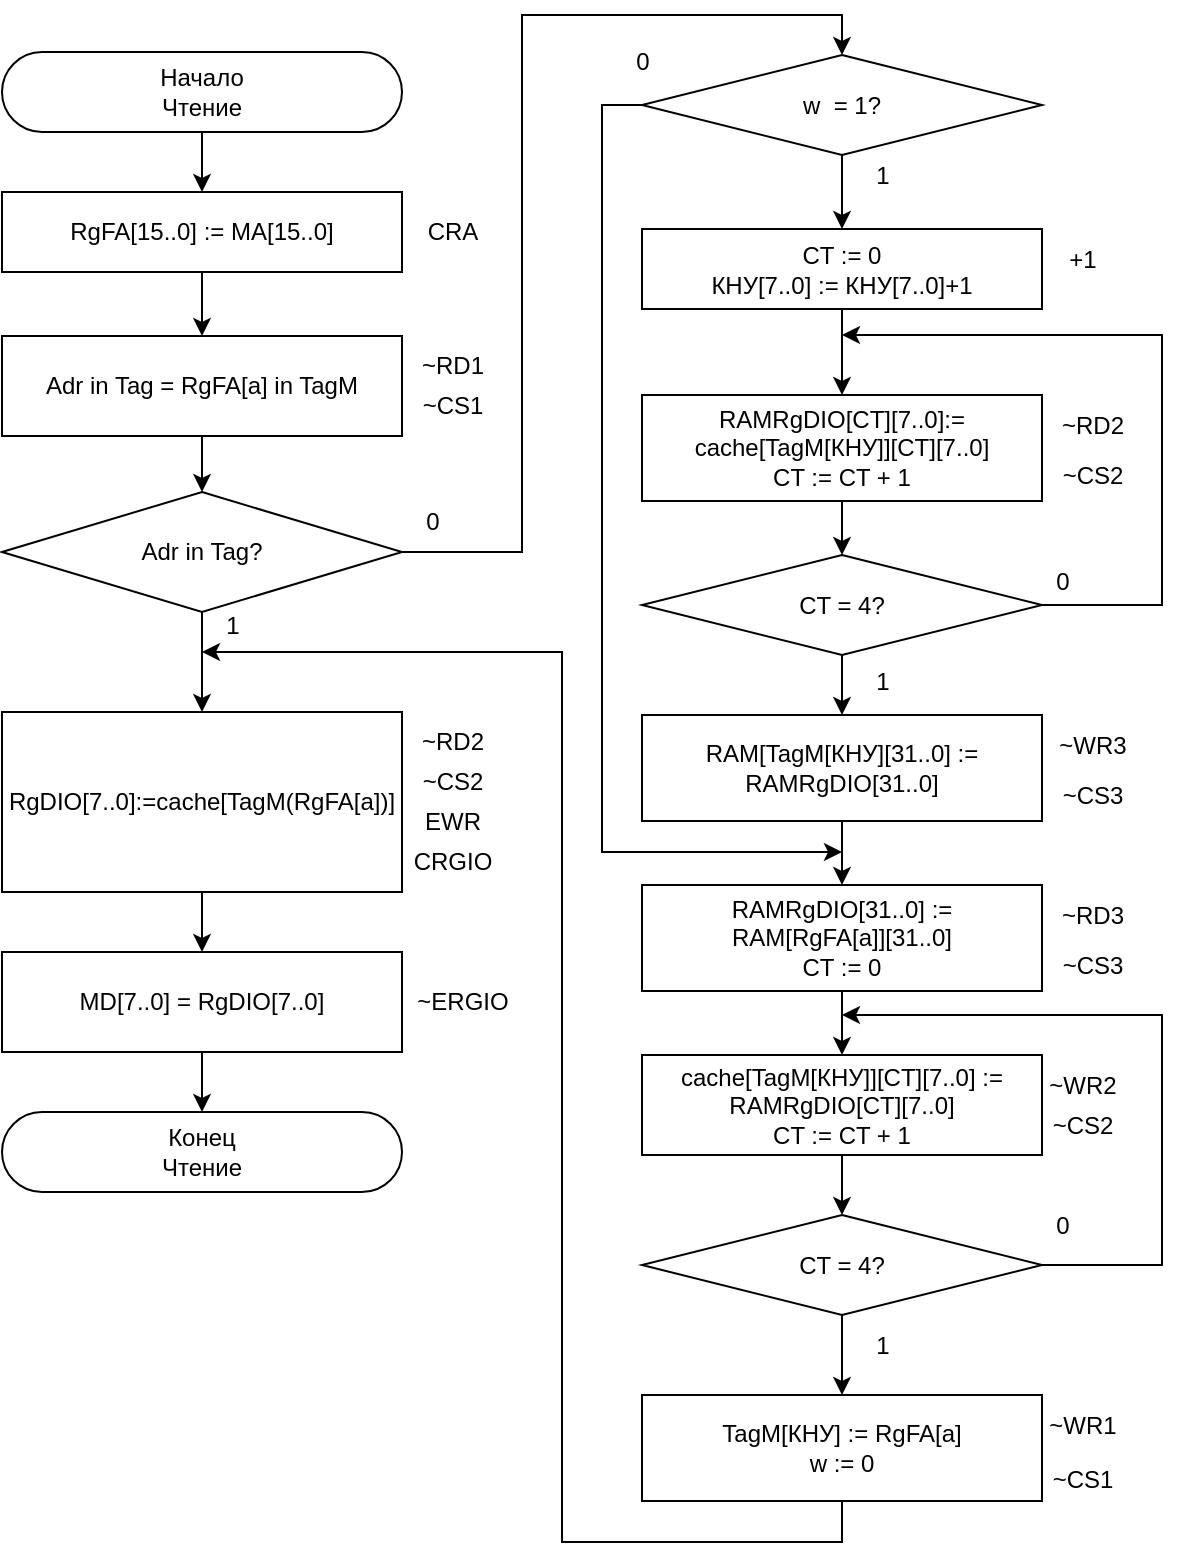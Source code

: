 <mxfile version="21.3.2" type="device" pages="8">
  <diagram name="1. RD" id="tY2tdhZJmKimS1OrLiYC">
    <mxGraphModel dx="714" dy="795" grid="1" gridSize="10" guides="1" tooltips="1" connect="1" arrows="1" fold="1" page="1" pageScale="1" pageWidth="1169" pageHeight="827" math="0" shadow="0">
      <root>
        <mxCell id="0" />
        <mxCell id="1" parent="0" />
        <mxCell id="--12EGnIw1PwfUn62fyB-1" value="" style="edgeStyle=orthogonalEdgeStyle;rounded=0;orthogonalLoop=1;jettySize=auto;html=1;" parent="1" source="--12EGnIw1PwfUn62fyB-2" target="--12EGnIw1PwfUn62fyB-4" edge="1">
          <mxGeometry relative="1" as="geometry" />
        </mxCell>
        <mxCell id="--12EGnIw1PwfUn62fyB-2" value="Начало&lt;br&gt;Чтение" style="rounded=1;whiteSpace=wrap;html=1;arcSize=50;fillColor=default;" parent="1" vertex="1">
          <mxGeometry x="160" y="40" width="200" height="40" as="geometry" />
        </mxCell>
        <mxCell id="--12EGnIw1PwfUn62fyB-3" value="" style="edgeStyle=orthogonalEdgeStyle;rounded=0;orthogonalLoop=1;jettySize=auto;html=1;" parent="1" source="--12EGnIw1PwfUn62fyB-4" target="--12EGnIw1PwfUn62fyB-7" edge="1">
          <mxGeometry relative="1" as="geometry" />
        </mxCell>
        <mxCell id="--12EGnIw1PwfUn62fyB-4" value="RgFA[15..0] := MA[15..0]" style="rounded=0;whiteSpace=wrap;html=1;" parent="1" vertex="1">
          <mxGeometry x="160" y="110" width="200" height="40" as="geometry" />
        </mxCell>
        <mxCell id="--12EGnIw1PwfUn62fyB-5" value="CRA" style="text;html=1;align=center;verticalAlign=middle;resizable=0;points=[];autosize=1;strokeColor=none;fillColor=none;" parent="1" vertex="1">
          <mxGeometry x="360" y="115" width="50" height="30" as="geometry" />
        </mxCell>
        <mxCell id="--12EGnIw1PwfUn62fyB-6" value="" style="edgeStyle=orthogonalEdgeStyle;rounded=0;orthogonalLoop=1;jettySize=auto;html=1;entryX=0.5;entryY=0;entryDx=0;entryDy=0;" parent="1" source="--12EGnIw1PwfUn62fyB-7" target="--12EGnIw1PwfUn62fyB-11" edge="1">
          <mxGeometry relative="1" as="geometry">
            <mxPoint x="260" y="260" as="targetPoint" />
          </mxGeometry>
        </mxCell>
        <mxCell id="--12EGnIw1PwfUn62fyB-7" value="Adr in Tag = RgFA[a] in TagM" style="rounded=0;whiteSpace=wrap;html=1;" parent="1" vertex="1">
          <mxGeometry x="160" y="182" width="200" height="50" as="geometry" />
        </mxCell>
        <mxCell id="--12EGnIw1PwfUn62fyB-8" value="~RD1" style="text;html=1;align=center;verticalAlign=middle;resizable=0;points=[];autosize=1;strokeColor=none;fillColor=none;" parent="1" vertex="1">
          <mxGeometry x="360" y="182" width="50" height="30" as="geometry" />
        </mxCell>
        <mxCell id="--12EGnIw1PwfUn62fyB-9" value="Конец&lt;br&gt;Чтение" style="rounded=1;whiteSpace=wrap;html=1;arcSize=50;fillColor=default;" parent="1" vertex="1">
          <mxGeometry x="160" y="570" width="200" height="40" as="geometry" />
        </mxCell>
        <mxCell id="--12EGnIw1PwfUn62fyB-10" value="~CS1" style="text;html=1;align=center;verticalAlign=middle;resizable=0;points=[];autosize=1;strokeColor=none;fillColor=none;" parent="1" vertex="1">
          <mxGeometry x="360" y="202" width="50" height="30" as="geometry" />
        </mxCell>
        <mxCell id="--12EGnIw1PwfUn62fyB-13" value="" style="edgeStyle=orthogonalEdgeStyle;rounded=0;orthogonalLoop=1;jettySize=auto;html=1;" parent="1" source="--12EGnIw1PwfUn62fyB-11" target="--12EGnIw1PwfUn62fyB-12" edge="1">
          <mxGeometry relative="1" as="geometry" />
        </mxCell>
        <mxCell id="--12EGnIw1PwfUn62fyB-28" style="edgeStyle=orthogonalEdgeStyle;rounded=0;orthogonalLoop=1;jettySize=auto;html=1;exitX=1;exitY=0.5;exitDx=0;exitDy=0;entryX=0.5;entryY=0;entryDx=0;entryDy=0;" parent="1" source="--12EGnIw1PwfUn62fyB-11" target="--12EGnIw1PwfUn62fyB-30" edge="1">
          <mxGeometry relative="1" as="geometry" />
        </mxCell>
        <mxCell id="--12EGnIw1PwfUn62fyB-11" value="Adr in Tag?" style="rhombus;whiteSpace=wrap;html=1;" parent="1" vertex="1">
          <mxGeometry x="160" y="260" width="200" height="60" as="geometry" />
        </mxCell>
        <mxCell id="--12EGnIw1PwfUn62fyB-24" value="" style="edgeStyle=orthogonalEdgeStyle;rounded=0;orthogonalLoop=1;jettySize=auto;html=1;" parent="1" source="--12EGnIw1PwfUn62fyB-12" target="--12EGnIw1PwfUn62fyB-22" edge="1">
          <mxGeometry relative="1" as="geometry" />
        </mxCell>
        <mxCell id="--12EGnIw1PwfUn62fyB-12" value="RgDIO[7..0]:=cache[TagM(RgFA[a])]" style="rounded=0;whiteSpace=wrap;html=1;" parent="1" vertex="1">
          <mxGeometry x="160" y="370" width="200" height="90" as="geometry" />
        </mxCell>
        <mxCell id="--12EGnIw1PwfUn62fyB-14" value="1" style="text;html=1;align=center;verticalAlign=middle;resizable=0;points=[];autosize=1;strokeColor=none;fillColor=none;" parent="1" vertex="1">
          <mxGeometry x="260" y="311.5" width="30" height="30" as="geometry" />
        </mxCell>
        <mxCell id="--12EGnIw1PwfUn62fyB-18" value="~RD2" style="text;html=1;align=center;verticalAlign=middle;resizable=0;points=[];autosize=1;strokeColor=none;fillColor=none;" parent="1" vertex="1">
          <mxGeometry x="360" y="370" width="50" height="30" as="geometry" />
        </mxCell>
        <mxCell id="--12EGnIw1PwfUn62fyB-19" value="~CS2" style="text;html=1;align=center;verticalAlign=middle;resizable=0;points=[];autosize=1;strokeColor=none;fillColor=none;" parent="1" vertex="1">
          <mxGeometry x="360" y="390" width="50" height="30" as="geometry" />
        </mxCell>
        <mxCell id="--12EGnIw1PwfUn62fyB-20" value="EWR" style="text;html=1;align=center;verticalAlign=middle;resizable=0;points=[];autosize=1;strokeColor=none;fillColor=none;" parent="1" vertex="1">
          <mxGeometry x="360" y="410" width="50" height="30" as="geometry" />
        </mxCell>
        <mxCell id="--12EGnIw1PwfUn62fyB-21" value="CRGIO" style="text;html=1;align=center;verticalAlign=middle;resizable=0;points=[];autosize=1;strokeColor=none;fillColor=none;" parent="1" vertex="1">
          <mxGeometry x="355" y="430" width="60" height="30" as="geometry" />
        </mxCell>
        <mxCell id="--12EGnIw1PwfUn62fyB-25" value="" style="edgeStyle=orthogonalEdgeStyle;rounded=0;orthogonalLoop=1;jettySize=auto;html=1;" parent="1" source="--12EGnIw1PwfUn62fyB-22" target="--12EGnIw1PwfUn62fyB-9" edge="1">
          <mxGeometry relative="1" as="geometry" />
        </mxCell>
        <mxCell id="--12EGnIw1PwfUn62fyB-22" value="MD[7..0] = RgDIO[7..0]" style="rounded=0;whiteSpace=wrap;html=1;" parent="1" vertex="1">
          <mxGeometry x="160" y="490" width="200" height="50" as="geometry" />
        </mxCell>
        <mxCell id="--12EGnIw1PwfUn62fyB-23" value="~ERGIO" style="text;html=1;align=center;verticalAlign=middle;resizable=0;points=[];autosize=1;strokeColor=none;fillColor=none;" parent="1" vertex="1">
          <mxGeometry x="355" y="500" width="70" height="30" as="geometry" />
        </mxCell>
        <mxCell id="--12EGnIw1PwfUn62fyB-35" value="" style="edgeStyle=orthogonalEdgeStyle;rounded=0;orthogonalLoop=1;jettySize=auto;html=1;" parent="1" source="--12EGnIw1PwfUn62fyB-26" target="--12EGnIw1PwfUn62fyB-34" edge="1">
          <mxGeometry relative="1" as="geometry" />
        </mxCell>
        <mxCell id="--12EGnIw1PwfUn62fyB-26" value="CT := 0&lt;br&gt;КНУ[7..0] := КНУ[7..0]+1" style="rounded=0;whiteSpace=wrap;html=1;" parent="1" vertex="1">
          <mxGeometry x="480" y="128.5" width="200" height="40" as="geometry" />
        </mxCell>
        <mxCell id="--12EGnIw1PwfUn62fyB-29" value="0" style="text;html=1;align=center;verticalAlign=middle;resizable=0;points=[];autosize=1;strokeColor=none;fillColor=none;" parent="1" vertex="1">
          <mxGeometry x="360" y="260" width="30" height="30" as="geometry" />
        </mxCell>
        <mxCell id="--12EGnIw1PwfUn62fyB-31" value="" style="edgeStyle=orthogonalEdgeStyle;rounded=0;orthogonalLoop=1;jettySize=auto;html=1;" parent="1" source="--12EGnIw1PwfUn62fyB-30" target="--12EGnIw1PwfUn62fyB-26" edge="1">
          <mxGeometry relative="1" as="geometry" />
        </mxCell>
        <mxCell id="--12EGnIw1PwfUn62fyB-70" style="edgeStyle=orthogonalEdgeStyle;rounded=0;orthogonalLoop=1;jettySize=auto;html=1;exitX=0;exitY=0.5;exitDx=0;exitDy=0;" parent="1" source="--12EGnIw1PwfUn62fyB-30" edge="1">
          <mxGeometry relative="1" as="geometry">
            <mxPoint x="580" y="440" as="targetPoint" />
            <Array as="points">
              <mxPoint x="460" y="66" />
              <mxPoint x="460" y="440" />
            </Array>
          </mxGeometry>
        </mxCell>
        <mxCell id="--12EGnIw1PwfUn62fyB-30" value="w&amp;nbsp; = 1?" style="rhombus;whiteSpace=wrap;html=1;" parent="1" vertex="1">
          <mxGeometry x="480" y="41.5" width="200" height="50" as="geometry" />
        </mxCell>
        <mxCell id="--12EGnIw1PwfUn62fyB-32" value="1" style="text;html=1;align=center;verticalAlign=middle;resizable=0;points=[];autosize=1;strokeColor=none;fillColor=none;" parent="1" vertex="1">
          <mxGeometry x="585" y="86.5" width="30" height="30" as="geometry" />
        </mxCell>
        <mxCell id="--12EGnIw1PwfUn62fyB-33" value="+1" style="text;html=1;align=center;verticalAlign=middle;resizable=0;points=[];autosize=1;strokeColor=none;fillColor=none;" parent="1" vertex="1">
          <mxGeometry x="680" y="128.5" width="40" height="30" as="geometry" />
        </mxCell>
        <mxCell id="--12EGnIw1PwfUn62fyB-39" value="" style="edgeStyle=orthogonalEdgeStyle;rounded=0;orthogonalLoop=1;jettySize=auto;html=1;" parent="1" source="--12EGnIw1PwfUn62fyB-34" target="--12EGnIw1PwfUn62fyB-38" edge="1">
          <mxGeometry relative="1" as="geometry" />
        </mxCell>
        <mxCell id="--12EGnIw1PwfUn62fyB-34" value="RAMRgDIO[CT][7..0]:= cache[TagM[КНУ]][CT][7..0]&lt;br&gt;CT := CT + 1" style="rounded=0;whiteSpace=wrap;html=1;" parent="1" vertex="1">
          <mxGeometry x="480" y="211.5" width="200" height="53" as="geometry" />
        </mxCell>
        <mxCell id="--12EGnIw1PwfUn62fyB-36" value="~RD2" style="text;html=1;align=center;verticalAlign=middle;resizable=0;points=[];autosize=1;strokeColor=none;fillColor=none;" parent="1" vertex="1">
          <mxGeometry x="680" y="211.5" width="50" height="30" as="geometry" />
        </mxCell>
        <mxCell id="--12EGnIw1PwfUn62fyB-37" value="~CS2" style="text;html=1;align=center;verticalAlign=middle;resizable=0;points=[];autosize=1;strokeColor=none;fillColor=none;" parent="1" vertex="1">
          <mxGeometry x="680" y="236.5" width="50" height="30" as="geometry" />
        </mxCell>
        <mxCell id="--12EGnIw1PwfUn62fyB-41" style="edgeStyle=orthogonalEdgeStyle;rounded=0;orthogonalLoop=1;jettySize=auto;html=1;exitX=1;exitY=0.5;exitDx=0;exitDy=0;" parent="1" source="--12EGnIw1PwfUn62fyB-38" edge="1">
          <mxGeometry relative="1" as="geometry">
            <mxPoint x="580" y="181.5" as="targetPoint" />
            <Array as="points">
              <mxPoint x="740" y="316.5" />
              <mxPoint x="740" y="181.5" />
            </Array>
          </mxGeometry>
        </mxCell>
        <mxCell id="--12EGnIw1PwfUn62fyB-47" style="edgeStyle=orthogonalEdgeStyle;rounded=0;orthogonalLoop=1;jettySize=auto;html=1;entryX=0.5;entryY=0;entryDx=0;entryDy=0;" parent="1" source="--12EGnIw1PwfUn62fyB-38" target="--12EGnIw1PwfUn62fyB-44" edge="1">
          <mxGeometry relative="1" as="geometry" />
        </mxCell>
        <mxCell id="--12EGnIw1PwfUn62fyB-38" value="CT = 4?" style="rhombus;whiteSpace=wrap;html=1;" parent="1" vertex="1">
          <mxGeometry x="480" y="291.5" width="200" height="50" as="geometry" />
        </mxCell>
        <mxCell id="--12EGnIw1PwfUn62fyB-42" value="0" style="text;html=1;align=center;verticalAlign=middle;resizable=0;points=[];autosize=1;strokeColor=none;fillColor=none;" parent="1" vertex="1">
          <mxGeometry x="675" y="289.5" width="30" height="30" as="geometry" />
        </mxCell>
        <mxCell id="--12EGnIw1PwfUn62fyB-52" value="" style="edgeStyle=orthogonalEdgeStyle;rounded=0;orthogonalLoop=1;jettySize=auto;html=1;" parent="1" source="--12EGnIw1PwfUn62fyB-44" target="--12EGnIw1PwfUn62fyB-49" edge="1">
          <mxGeometry relative="1" as="geometry" />
        </mxCell>
        <mxCell id="--12EGnIw1PwfUn62fyB-44" value="RAM[TagM[КНУ][31..0] := RAMRgDIO[31..0]" style="rounded=0;whiteSpace=wrap;html=1;" parent="1" vertex="1">
          <mxGeometry x="480" y="371.5" width="200" height="53" as="geometry" />
        </mxCell>
        <mxCell id="--12EGnIw1PwfUn62fyB-45" value="~WR3" style="text;html=1;align=center;verticalAlign=middle;resizable=0;points=[];autosize=1;strokeColor=none;fillColor=none;" parent="1" vertex="1">
          <mxGeometry x="675" y="371.5" width="60" height="30" as="geometry" />
        </mxCell>
        <mxCell id="--12EGnIw1PwfUn62fyB-46" value="~CS3" style="text;html=1;align=center;verticalAlign=middle;resizable=0;points=[];autosize=1;strokeColor=none;fillColor=none;" parent="1" vertex="1">
          <mxGeometry x="680" y="396.5" width="50" height="30" as="geometry" />
        </mxCell>
        <mxCell id="--12EGnIw1PwfUn62fyB-48" value="1" style="text;html=1;align=center;verticalAlign=middle;resizable=0;points=[];autosize=1;strokeColor=none;fillColor=none;" parent="1" vertex="1">
          <mxGeometry x="585" y="339.5" width="30" height="30" as="geometry" />
        </mxCell>
        <mxCell id="--12EGnIw1PwfUn62fyB-54" value="" style="edgeStyle=orthogonalEdgeStyle;rounded=0;orthogonalLoop=1;jettySize=auto;html=1;" parent="1" source="--12EGnIw1PwfUn62fyB-49" target="--12EGnIw1PwfUn62fyB-53" edge="1">
          <mxGeometry relative="1" as="geometry" />
        </mxCell>
        <mxCell id="--12EGnIw1PwfUn62fyB-49" value="RAMRgDIO[31..0] :=&lt;br&gt;RAM[RgFA[a]][31..0]&lt;br&gt;CT := 0" style="rounded=0;whiteSpace=wrap;html=1;" parent="1" vertex="1">
          <mxGeometry x="480" y="456.5" width="200" height="53" as="geometry" />
        </mxCell>
        <mxCell id="--12EGnIw1PwfUn62fyB-50" value="~RD3" style="text;html=1;align=center;verticalAlign=middle;resizable=0;points=[];autosize=1;strokeColor=none;fillColor=none;" parent="1" vertex="1">
          <mxGeometry x="680" y="456.5" width="50" height="30" as="geometry" />
        </mxCell>
        <mxCell id="--12EGnIw1PwfUn62fyB-51" value="~CS3" style="text;html=1;align=center;verticalAlign=middle;resizable=0;points=[];autosize=1;strokeColor=none;fillColor=none;" parent="1" vertex="1">
          <mxGeometry x="680" y="481.5" width="50" height="30" as="geometry" />
        </mxCell>
        <mxCell id="--12EGnIw1PwfUn62fyB-56" value="" style="edgeStyle=orthogonalEdgeStyle;rounded=0;orthogonalLoop=1;jettySize=auto;html=1;" parent="1" source="--12EGnIw1PwfUn62fyB-53" target="--12EGnIw1PwfUn62fyB-55" edge="1">
          <mxGeometry relative="1" as="geometry" />
        </mxCell>
        <mxCell id="--12EGnIw1PwfUn62fyB-53" value="cache[TagM[КНУ]][CT][7..0] := RAMRgDIO[CT][7..0]&lt;br&gt;CT := CT + 1" style="rounded=0;whiteSpace=wrap;html=1;" parent="1" vertex="1">
          <mxGeometry x="480" y="541.5" width="200" height="50" as="geometry" />
        </mxCell>
        <mxCell id="--12EGnIw1PwfUn62fyB-58" value="" style="edgeStyle=orthogonalEdgeStyle;rounded=0;orthogonalLoop=1;jettySize=auto;html=1;exitX=1;exitY=0.5;exitDx=0;exitDy=0;" parent="1" source="--12EGnIw1PwfUn62fyB-55" edge="1">
          <mxGeometry relative="1" as="geometry">
            <mxPoint x="580" y="521.5" as="targetPoint" />
            <Array as="points">
              <mxPoint x="740" y="646.5" />
              <mxPoint x="740" y="521.5" />
            </Array>
          </mxGeometry>
        </mxCell>
        <mxCell id="--12EGnIw1PwfUn62fyB-63" value="" style="edgeStyle=orthogonalEdgeStyle;rounded=0;orthogonalLoop=1;jettySize=auto;html=1;" parent="1" source="--12EGnIw1PwfUn62fyB-55" target="--12EGnIw1PwfUn62fyB-62" edge="1">
          <mxGeometry relative="1" as="geometry" />
        </mxCell>
        <mxCell id="--12EGnIw1PwfUn62fyB-55" value="CT = 4?" style="rhombus;whiteSpace=wrap;html=1;" parent="1" vertex="1">
          <mxGeometry x="480" y="621.5" width="200" height="50" as="geometry" />
        </mxCell>
        <mxCell id="--12EGnIw1PwfUn62fyB-59" value="0" style="text;html=1;align=center;verticalAlign=middle;resizable=0;points=[];autosize=1;strokeColor=none;fillColor=none;" parent="1" vertex="1">
          <mxGeometry x="675" y="611.5" width="30" height="30" as="geometry" />
        </mxCell>
        <mxCell id="--12EGnIw1PwfUn62fyB-60" value="~WR2" style="text;html=1;align=center;verticalAlign=middle;resizable=0;points=[];autosize=1;strokeColor=none;fillColor=none;" parent="1" vertex="1">
          <mxGeometry x="670" y="541.5" width="60" height="30" as="geometry" />
        </mxCell>
        <mxCell id="--12EGnIw1PwfUn62fyB-61" value="~CS2" style="text;html=1;align=center;verticalAlign=middle;resizable=0;points=[];autosize=1;strokeColor=none;fillColor=none;" parent="1" vertex="1">
          <mxGeometry x="675" y="561.5" width="50" height="30" as="geometry" />
        </mxCell>
        <mxCell id="--12EGnIw1PwfUn62fyB-69" value="" style="edgeStyle=orthogonalEdgeStyle;rounded=0;orthogonalLoop=1;jettySize=auto;html=1;exitX=0.5;exitY=1;exitDx=0;exitDy=0;" parent="1" source="--12EGnIw1PwfUn62fyB-62" edge="1">
          <mxGeometry relative="1" as="geometry">
            <mxPoint x="260" y="340" as="targetPoint" />
            <Array as="points">
              <mxPoint x="580" y="785" />
              <mxPoint x="440" y="785" />
              <mxPoint x="440" y="340" />
            </Array>
          </mxGeometry>
        </mxCell>
        <mxCell id="--12EGnIw1PwfUn62fyB-62" value="TagM[КНУ] := RgFA[a]&lt;br&gt;w := 0" style="rounded=0;whiteSpace=wrap;html=1;" parent="1" vertex="1">
          <mxGeometry x="480" y="711.5" width="200" height="53" as="geometry" />
        </mxCell>
        <mxCell id="--12EGnIw1PwfUn62fyB-64" value="1" style="text;html=1;align=center;verticalAlign=middle;resizable=0;points=[];autosize=1;strokeColor=none;fillColor=none;" parent="1" vertex="1">
          <mxGeometry x="585" y="671.5" width="30" height="30" as="geometry" />
        </mxCell>
        <mxCell id="--12EGnIw1PwfUn62fyB-66" value="~CS1" style="text;html=1;align=center;verticalAlign=middle;resizable=0;points=[];autosize=1;strokeColor=none;fillColor=none;" parent="1" vertex="1">
          <mxGeometry x="675" y="738.5" width="50" height="30" as="geometry" />
        </mxCell>
        <mxCell id="--12EGnIw1PwfUn62fyB-67" value="~WR1" style="text;html=1;align=center;verticalAlign=middle;resizable=0;points=[];autosize=1;strokeColor=none;fillColor=none;" parent="1" vertex="1">
          <mxGeometry x="670" y="711.5" width="60" height="30" as="geometry" />
        </mxCell>
        <mxCell id="--12EGnIw1PwfUn62fyB-71" value="0" style="text;html=1;align=center;verticalAlign=middle;resizable=0;points=[];autosize=1;strokeColor=none;fillColor=none;" parent="1" vertex="1">
          <mxGeometry x="465" y="30" width="30" height="30" as="geometry" />
        </mxCell>
      </root>
    </mxGraphModel>
  </diagram>
  <diagram id="KzBEnzqFL6ZHTNapmkSb" name="1. WR">
    <mxGraphModel dx="1674" dy="796" grid="1" gridSize="10" guides="1" tooltips="1" connect="1" arrows="1" fold="1" page="1" pageScale="1" pageWidth="1169" pageHeight="827" math="0" shadow="0">
      <root>
        <mxCell id="0" />
        <mxCell id="1" parent="0" />
        <mxCell id="lok3s883t-k3auVWwZ55-1" value="" style="edgeStyle=orthogonalEdgeStyle;rounded=0;orthogonalLoop=1;jettySize=auto;html=1;" parent="1" source="lok3s883t-k3auVWwZ55-2" target="lok3s883t-k3auVWwZ55-4" edge="1">
          <mxGeometry relative="1" as="geometry" />
        </mxCell>
        <mxCell id="lok3s883t-k3auVWwZ55-2" value="Начало&lt;br&gt;Запись" style="rounded=1;whiteSpace=wrap;html=1;arcSize=50;fillColor=default;" parent="1" vertex="1">
          <mxGeometry x="160" y="40" width="200" height="40" as="geometry" />
        </mxCell>
        <mxCell id="lok3s883t-k3auVWwZ55-3" value="" style="edgeStyle=orthogonalEdgeStyle;rounded=0;orthogonalLoop=1;jettySize=auto;html=1;" parent="1" source="lok3s883t-k3auVWwZ55-4" target="lok3s883t-k3auVWwZ55-7" edge="1">
          <mxGeometry relative="1" as="geometry" />
        </mxCell>
        <mxCell id="lok3s883t-k3auVWwZ55-4" value="RgFA[15..0] := MA[15..0]&lt;br&gt;RgDIO[7..0] := MD[7..0]" style="rounded=0;whiteSpace=wrap;html=1;" parent="1" vertex="1">
          <mxGeometry x="160" y="110" width="200" height="50" as="geometry" />
        </mxCell>
        <mxCell id="lok3s883t-k3auVWwZ55-5" value="CRA" style="text;html=1;align=center;verticalAlign=middle;resizable=0;points=[];autosize=1;strokeColor=none;fillColor=none;" parent="1" vertex="1">
          <mxGeometry x="355" y="110" width="50" height="30" as="geometry" />
        </mxCell>
        <mxCell id="lok3s883t-k3auVWwZ55-6" value="" style="edgeStyle=orthogonalEdgeStyle;rounded=0;orthogonalLoop=1;jettySize=auto;html=1;entryX=0.5;entryY=0;entryDx=0;entryDy=0;" parent="1" source="lok3s883t-k3auVWwZ55-7" target="lok3s883t-k3auVWwZ55-13" edge="1">
          <mxGeometry relative="1" as="geometry">
            <mxPoint x="260" y="260" as="targetPoint" />
          </mxGeometry>
        </mxCell>
        <mxCell id="lok3s883t-k3auVWwZ55-7" value="Adr in Tag = RgFA[a] in TagM" style="rounded=0;whiteSpace=wrap;html=1;" parent="1" vertex="1">
          <mxGeometry x="160" y="182" width="200" height="50" as="geometry" />
        </mxCell>
        <mxCell id="lok3s883t-k3auVWwZ55-8" value="~RD1" style="text;html=1;align=center;verticalAlign=middle;resizable=0;points=[];autosize=1;strokeColor=none;fillColor=none;" parent="1" vertex="1">
          <mxGeometry x="360" y="182" width="50" height="30" as="geometry" />
        </mxCell>
        <mxCell id="lok3s883t-k3auVWwZ55-9" value="Конец&lt;br&gt;Запись" style="rounded=1;whiteSpace=wrap;html=1;arcSize=50;fillColor=default;" parent="1" vertex="1">
          <mxGeometry x="160" y="481.5" width="200" height="40" as="geometry" />
        </mxCell>
        <mxCell id="lok3s883t-k3auVWwZ55-10" value="~CS1" style="text;html=1;align=center;verticalAlign=middle;resizable=0;points=[];autosize=1;strokeColor=none;fillColor=none;" parent="1" vertex="1">
          <mxGeometry x="360" y="202" width="50" height="30" as="geometry" />
        </mxCell>
        <mxCell id="lok3s883t-k3auVWwZ55-11" value="" style="edgeStyle=orthogonalEdgeStyle;rounded=0;orthogonalLoop=1;jettySize=auto;html=1;" parent="1" source="lok3s883t-k3auVWwZ55-13" target="lok3s883t-k3auVWwZ55-15" edge="1">
          <mxGeometry relative="1" as="geometry" />
        </mxCell>
        <mxCell id="lok3s883t-k3auVWwZ55-12" style="edgeStyle=orthogonalEdgeStyle;rounded=0;orthogonalLoop=1;jettySize=auto;html=1;exitX=1;exitY=0.5;exitDx=0;exitDy=0;entryX=0.5;entryY=0;entryDx=0;entryDy=0;" parent="1" source="lok3s883t-k3auVWwZ55-13" target="lok3s883t-k3auVWwZ55-29" edge="1">
          <mxGeometry relative="1" as="geometry" />
        </mxCell>
        <mxCell id="lok3s883t-k3auVWwZ55-13" value="Adr in Tag?" style="rhombus;whiteSpace=wrap;html=1;" parent="1" vertex="1">
          <mxGeometry x="160" y="260" width="200" height="60" as="geometry" />
        </mxCell>
        <mxCell id="lok3s883t-k3auVWwZ55-14" value="" style="edgeStyle=orthogonalEdgeStyle;rounded=0;orthogonalLoop=1;jettySize=auto;html=1;entryX=0.5;entryY=0;entryDx=0;entryDy=0;" parent="1" source="lok3s883t-k3auVWwZ55-15" target="lok3s883t-k3auVWwZ55-9" edge="1">
          <mxGeometry relative="1" as="geometry">
            <mxPoint x="260" y="490" as="targetPoint" />
          </mxGeometry>
        </mxCell>
        <mxCell id="lok3s883t-k3auVWwZ55-15" value="cache[TagM(RgFA[a])] := RgDIO[7..0]&lt;br&gt;w := 1" style="rounded=0;whiteSpace=wrap;html=1;" parent="1" vertex="1">
          <mxGeometry x="160" y="370" width="200" height="80" as="geometry" />
        </mxCell>
        <mxCell id="lok3s883t-k3auVWwZ55-16" value="1" style="text;html=1;align=center;verticalAlign=middle;resizable=0;points=[];autosize=1;strokeColor=none;fillColor=none;" parent="1" vertex="1">
          <mxGeometry x="260" y="311.5" width="30" height="30" as="geometry" />
        </mxCell>
        <mxCell id="lok3s883t-k3auVWwZ55-17" value="~WR2" style="text;html=1;align=center;verticalAlign=middle;resizable=0;points=[];autosize=1;strokeColor=none;fillColor=none;" parent="1" vertex="1">
          <mxGeometry x="355" y="370" width="60" height="30" as="geometry" />
        </mxCell>
        <mxCell id="lok3s883t-k3auVWwZ55-18" value="~CS2" style="text;html=1;align=center;verticalAlign=middle;resizable=0;points=[];autosize=1;strokeColor=none;fillColor=none;" parent="1" vertex="1">
          <mxGeometry x="360" y="390" width="50" height="30" as="geometry" />
        </mxCell>
        <mxCell id="lok3s883t-k3auVWwZ55-20" value="~ERGIO" style="text;html=1;align=center;verticalAlign=middle;resizable=0;points=[];autosize=1;strokeColor=none;fillColor=none;" parent="1" vertex="1">
          <mxGeometry x="355" y="414" width="70" height="30" as="geometry" />
        </mxCell>
        <mxCell id="lok3s883t-k3auVWwZ55-24" value="" style="edgeStyle=orthogonalEdgeStyle;rounded=0;orthogonalLoop=1;jettySize=auto;html=1;" parent="1" source="lok3s883t-k3auVWwZ55-25" target="lok3s883t-k3auVWwZ55-33" edge="1">
          <mxGeometry relative="1" as="geometry" />
        </mxCell>
        <mxCell id="lok3s883t-k3auVWwZ55-25" value="CT := 0&lt;br&gt;КНУ[7..0] := КНУ[7..0]+1" style="rounded=0;whiteSpace=wrap;html=1;" parent="1" vertex="1">
          <mxGeometry x="480" y="128.5" width="200" height="40" as="geometry" />
        </mxCell>
        <mxCell id="lok3s883t-k3auVWwZ55-26" value="0" style="text;html=1;align=center;verticalAlign=middle;resizable=0;points=[];autosize=1;strokeColor=none;fillColor=none;" parent="1" vertex="1">
          <mxGeometry x="360" y="260" width="30" height="30" as="geometry" />
        </mxCell>
        <mxCell id="lok3s883t-k3auVWwZ55-27" value="" style="edgeStyle=orthogonalEdgeStyle;rounded=0;orthogonalLoop=1;jettySize=auto;html=1;" parent="1" source="lok3s883t-k3auVWwZ55-29" target="lok3s883t-k3auVWwZ55-25" edge="1">
          <mxGeometry relative="1" as="geometry" />
        </mxCell>
        <mxCell id="lok3s883t-k3auVWwZ55-28" style="edgeStyle=orthogonalEdgeStyle;rounded=0;orthogonalLoop=1;jettySize=auto;html=1;exitX=0;exitY=0.5;exitDx=0;exitDy=0;" parent="1" source="lok3s883t-k3auVWwZ55-29" edge="1">
          <mxGeometry relative="1" as="geometry">
            <mxPoint x="580" y="440" as="targetPoint" />
            <Array as="points">
              <mxPoint x="460" y="66" />
              <mxPoint x="460" y="440" />
            </Array>
          </mxGeometry>
        </mxCell>
        <mxCell id="lok3s883t-k3auVWwZ55-29" value="w&amp;nbsp; = 1?" style="rhombus;whiteSpace=wrap;html=1;" parent="1" vertex="1">
          <mxGeometry x="480" y="41.5" width="200" height="50" as="geometry" />
        </mxCell>
        <mxCell id="lok3s883t-k3auVWwZ55-30" value="1" style="text;html=1;align=center;verticalAlign=middle;resizable=0;points=[];autosize=1;strokeColor=none;fillColor=none;" parent="1" vertex="1">
          <mxGeometry x="585" y="86.5" width="30" height="30" as="geometry" />
        </mxCell>
        <mxCell id="lok3s883t-k3auVWwZ55-31" value="+1" style="text;html=1;align=center;verticalAlign=middle;resizable=0;points=[];autosize=1;strokeColor=none;fillColor=none;" parent="1" vertex="1">
          <mxGeometry x="680" y="128.5" width="40" height="30" as="geometry" />
        </mxCell>
        <mxCell id="lok3s883t-k3auVWwZ55-32" value="" style="edgeStyle=orthogonalEdgeStyle;rounded=0;orthogonalLoop=1;jettySize=auto;html=1;" parent="1" source="lok3s883t-k3auVWwZ55-33" target="lok3s883t-k3auVWwZ55-38" edge="1">
          <mxGeometry relative="1" as="geometry" />
        </mxCell>
        <mxCell id="lok3s883t-k3auVWwZ55-33" value="RAMRgDIO[CT][7..0]:= cache[TagM[КНУ]][CT][7..0]&lt;br&gt;CT := CT + 1" style="rounded=0;whiteSpace=wrap;html=1;" parent="1" vertex="1">
          <mxGeometry x="480" y="211.5" width="200" height="53" as="geometry" />
        </mxCell>
        <mxCell id="lok3s883t-k3auVWwZ55-34" value="~RD2" style="text;html=1;align=center;verticalAlign=middle;resizable=0;points=[];autosize=1;strokeColor=none;fillColor=none;" parent="1" vertex="1">
          <mxGeometry x="680" y="211.5" width="50" height="30" as="geometry" />
        </mxCell>
        <mxCell id="lok3s883t-k3auVWwZ55-35" value="~CS2" style="text;html=1;align=center;verticalAlign=middle;resizable=0;points=[];autosize=1;strokeColor=none;fillColor=none;" parent="1" vertex="1">
          <mxGeometry x="680" y="236.5" width="50" height="30" as="geometry" />
        </mxCell>
        <mxCell id="lok3s883t-k3auVWwZ55-36" style="edgeStyle=orthogonalEdgeStyle;rounded=0;orthogonalLoop=1;jettySize=auto;html=1;exitX=1;exitY=0.5;exitDx=0;exitDy=0;" parent="1" source="lok3s883t-k3auVWwZ55-38" edge="1">
          <mxGeometry relative="1" as="geometry">
            <mxPoint x="580" y="181.5" as="targetPoint" />
            <Array as="points">
              <mxPoint x="740" y="316.5" />
              <mxPoint x="740" y="181.5" />
            </Array>
          </mxGeometry>
        </mxCell>
        <mxCell id="lok3s883t-k3auVWwZ55-37" style="edgeStyle=orthogonalEdgeStyle;rounded=0;orthogonalLoop=1;jettySize=auto;html=1;entryX=0.5;entryY=0;entryDx=0;entryDy=0;" parent="1" source="lok3s883t-k3auVWwZ55-38" target="lok3s883t-k3auVWwZ55-41" edge="1">
          <mxGeometry relative="1" as="geometry" />
        </mxCell>
        <mxCell id="lok3s883t-k3auVWwZ55-38" value="CT = 4?" style="rhombus;whiteSpace=wrap;html=1;" parent="1" vertex="1">
          <mxGeometry x="480" y="291.5" width="200" height="50" as="geometry" />
        </mxCell>
        <mxCell id="lok3s883t-k3auVWwZ55-39" value="0" style="text;html=1;align=center;verticalAlign=middle;resizable=0;points=[];autosize=1;strokeColor=none;fillColor=none;" parent="1" vertex="1">
          <mxGeometry x="675" y="289.5" width="30" height="30" as="geometry" />
        </mxCell>
        <mxCell id="lok3s883t-k3auVWwZ55-40" value="" style="edgeStyle=orthogonalEdgeStyle;rounded=0;orthogonalLoop=1;jettySize=auto;html=1;" parent="1" source="lok3s883t-k3auVWwZ55-41" target="lok3s883t-k3auVWwZ55-46" edge="1">
          <mxGeometry relative="1" as="geometry" />
        </mxCell>
        <mxCell id="lok3s883t-k3auVWwZ55-41" value="RAM[TagM[КНУ][31..0] := RAMRgDIO[31..0]" style="rounded=0;whiteSpace=wrap;html=1;" parent="1" vertex="1">
          <mxGeometry x="480" y="371.5" width="200" height="53" as="geometry" />
        </mxCell>
        <mxCell id="lok3s883t-k3auVWwZ55-42" value="~WR3" style="text;html=1;align=center;verticalAlign=middle;resizable=0;points=[];autosize=1;strokeColor=none;fillColor=none;" parent="1" vertex="1">
          <mxGeometry x="675" y="371.5" width="60" height="30" as="geometry" />
        </mxCell>
        <mxCell id="lok3s883t-k3auVWwZ55-43" value="~CS3" style="text;html=1;align=center;verticalAlign=middle;resizable=0;points=[];autosize=1;strokeColor=none;fillColor=none;" parent="1" vertex="1">
          <mxGeometry x="680" y="396.5" width="50" height="30" as="geometry" />
        </mxCell>
        <mxCell id="lok3s883t-k3auVWwZ55-44" value="1" style="text;html=1;align=center;verticalAlign=middle;resizable=0;points=[];autosize=1;strokeColor=none;fillColor=none;" parent="1" vertex="1">
          <mxGeometry x="585" y="339.5" width="30" height="30" as="geometry" />
        </mxCell>
        <mxCell id="lok3s883t-k3auVWwZ55-45" value="" style="edgeStyle=orthogonalEdgeStyle;rounded=0;orthogonalLoop=1;jettySize=auto;html=1;" parent="1" source="lok3s883t-k3auVWwZ55-46" target="lok3s883t-k3auVWwZ55-50" edge="1">
          <mxGeometry relative="1" as="geometry" />
        </mxCell>
        <mxCell id="lok3s883t-k3auVWwZ55-46" value="RAMRgDIO[31..0] :=&lt;br&gt;RAM[RgFA[a]][31..0]&lt;br&gt;CT := 0" style="rounded=0;whiteSpace=wrap;html=1;" parent="1" vertex="1">
          <mxGeometry x="480" y="456.5" width="200" height="53" as="geometry" />
        </mxCell>
        <mxCell id="lok3s883t-k3auVWwZ55-47" value="~RD3" style="text;html=1;align=center;verticalAlign=middle;resizable=0;points=[];autosize=1;strokeColor=none;fillColor=none;" parent="1" vertex="1">
          <mxGeometry x="680" y="456.5" width="50" height="30" as="geometry" />
        </mxCell>
        <mxCell id="lok3s883t-k3auVWwZ55-48" value="~CS3" style="text;html=1;align=center;verticalAlign=middle;resizable=0;points=[];autosize=1;strokeColor=none;fillColor=none;" parent="1" vertex="1">
          <mxGeometry x="680" y="481.5" width="50" height="30" as="geometry" />
        </mxCell>
        <mxCell id="lok3s883t-k3auVWwZ55-49" value="" style="edgeStyle=orthogonalEdgeStyle;rounded=0;orthogonalLoop=1;jettySize=auto;html=1;" parent="1" source="lok3s883t-k3auVWwZ55-50" target="lok3s883t-k3auVWwZ55-53" edge="1">
          <mxGeometry relative="1" as="geometry" />
        </mxCell>
        <mxCell id="lok3s883t-k3auVWwZ55-50" value="cache[TagM[КНУ]][CT][7..0] := RAMRgDIO[CT][7..0]&lt;br&gt;CT := CT + 1" style="rounded=0;whiteSpace=wrap;html=1;" parent="1" vertex="1">
          <mxGeometry x="480" y="541.5" width="200" height="50" as="geometry" />
        </mxCell>
        <mxCell id="lok3s883t-k3auVWwZ55-51" value="" style="edgeStyle=orthogonalEdgeStyle;rounded=0;orthogonalLoop=1;jettySize=auto;html=1;exitX=1;exitY=0.5;exitDx=0;exitDy=0;" parent="1" source="lok3s883t-k3auVWwZ55-53" edge="1">
          <mxGeometry relative="1" as="geometry">
            <mxPoint x="580" y="521.5" as="targetPoint" />
            <Array as="points">
              <mxPoint x="740" y="646.5" />
              <mxPoint x="740" y="521.5" />
            </Array>
          </mxGeometry>
        </mxCell>
        <mxCell id="lok3s883t-k3auVWwZ55-52" value="" style="edgeStyle=orthogonalEdgeStyle;rounded=0;orthogonalLoop=1;jettySize=auto;html=1;" parent="1" source="lok3s883t-k3auVWwZ55-53" target="lok3s883t-k3auVWwZ55-58" edge="1">
          <mxGeometry relative="1" as="geometry" />
        </mxCell>
        <mxCell id="lok3s883t-k3auVWwZ55-53" value="CT = 4?" style="rhombus;whiteSpace=wrap;html=1;" parent="1" vertex="1">
          <mxGeometry x="480" y="621.5" width="200" height="50" as="geometry" />
        </mxCell>
        <mxCell id="lok3s883t-k3auVWwZ55-54" value="0" style="text;html=1;align=center;verticalAlign=middle;resizable=0;points=[];autosize=1;strokeColor=none;fillColor=none;" parent="1" vertex="1">
          <mxGeometry x="675" y="611.5" width="30" height="30" as="geometry" />
        </mxCell>
        <mxCell id="lok3s883t-k3auVWwZ55-55" value="~WR2" style="text;html=1;align=center;verticalAlign=middle;resizable=0;points=[];autosize=1;strokeColor=none;fillColor=none;" parent="1" vertex="1">
          <mxGeometry x="670" y="541.5" width="60" height="30" as="geometry" />
        </mxCell>
        <mxCell id="lok3s883t-k3auVWwZ55-56" value="~CS2" style="text;html=1;align=center;verticalAlign=middle;resizable=0;points=[];autosize=1;strokeColor=none;fillColor=none;" parent="1" vertex="1">
          <mxGeometry x="675" y="561.5" width="50" height="30" as="geometry" />
        </mxCell>
        <mxCell id="lok3s883t-k3auVWwZ55-57" value="" style="edgeStyle=orthogonalEdgeStyle;rounded=0;orthogonalLoop=1;jettySize=auto;html=1;exitX=0.5;exitY=1;exitDx=0;exitDy=0;" parent="1" source="lok3s883t-k3auVWwZ55-58" edge="1">
          <mxGeometry relative="1" as="geometry">
            <mxPoint x="260" y="340" as="targetPoint" />
            <Array as="points">
              <mxPoint x="580" y="785" />
              <mxPoint x="440" y="785" />
              <mxPoint x="440" y="340" />
            </Array>
          </mxGeometry>
        </mxCell>
        <mxCell id="lok3s883t-k3auVWwZ55-58" value="TagM[КНУ] := RgFA[a]&lt;br&gt;w := 0" style="rounded=0;whiteSpace=wrap;html=1;" parent="1" vertex="1">
          <mxGeometry x="480" y="711.5" width="200" height="53" as="geometry" />
        </mxCell>
        <mxCell id="lok3s883t-k3auVWwZ55-59" value="1" style="text;html=1;align=center;verticalAlign=middle;resizable=0;points=[];autosize=1;strokeColor=none;fillColor=none;" parent="1" vertex="1">
          <mxGeometry x="585" y="671.5" width="30" height="30" as="geometry" />
        </mxCell>
        <mxCell id="lok3s883t-k3auVWwZ55-60" value="~CS1" style="text;html=1;align=center;verticalAlign=middle;resizable=0;points=[];autosize=1;strokeColor=none;fillColor=none;" parent="1" vertex="1">
          <mxGeometry x="675" y="738.5" width="50" height="30" as="geometry" />
        </mxCell>
        <mxCell id="lok3s883t-k3auVWwZ55-61" value="~WR1" style="text;html=1;align=center;verticalAlign=middle;resizable=0;points=[];autosize=1;strokeColor=none;fillColor=none;" parent="1" vertex="1">
          <mxGeometry x="670" y="711.5" width="60" height="30" as="geometry" />
        </mxCell>
        <mxCell id="lok3s883t-k3auVWwZ55-62" value="0" style="text;html=1;align=center;verticalAlign=middle;resizable=0;points=[];autosize=1;strokeColor=none;fillColor=none;" parent="1" vertex="1">
          <mxGeometry x="465" y="30" width="30" height="30" as="geometry" />
        </mxCell>
        <mxCell id="lok3s883t-k3auVWwZ55-63" value="CRGIO" style="text;html=1;align=center;verticalAlign=middle;resizable=0;points=[];autosize=1;strokeColor=none;fillColor=none;" parent="1" vertex="1">
          <mxGeometry x="355" y="128.5" width="60" height="30" as="geometry" />
        </mxCell>
      </root>
    </mxGraphModel>
  </diagram>
  <diagram id="f1v4KI4Ilczu6Q62qeLS" name="2. RD">
    <mxGraphModel dx="1674" dy="796" grid="1" gridSize="10" guides="1" tooltips="1" connect="1" arrows="1" fold="1" page="1" pageScale="1" pageWidth="1169" pageHeight="827" math="0" shadow="0">
      <root>
        <mxCell id="0" />
        <mxCell id="1" parent="0" />
        <mxCell id="ve8UxZD1YBOwVoRDvAk_-1" value="" style="edgeStyle=orthogonalEdgeStyle;rounded=0;orthogonalLoop=1;jettySize=auto;html=1;" parent="1" source="ve8UxZD1YBOwVoRDvAk_-2" target="ve8UxZD1YBOwVoRDvAk_-4" edge="1">
          <mxGeometry relative="1" as="geometry" />
        </mxCell>
        <mxCell id="ve8UxZD1YBOwVoRDvAk_-2" value="Начало&lt;br&gt;Чтение" style="rounded=1;whiteSpace=wrap;html=1;arcSize=50;fillColor=default;" parent="1" vertex="1">
          <mxGeometry x="160" y="40" width="200" height="40" as="geometry" />
        </mxCell>
        <mxCell id="ve8UxZD1YBOwVoRDvAk_-3" value="" style="edgeStyle=orthogonalEdgeStyle;rounded=0;orthogonalLoop=1;jettySize=auto;html=1;" parent="1" source="ve8UxZD1YBOwVoRDvAk_-4" target="ve8UxZD1YBOwVoRDvAk_-7" edge="1">
          <mxGeometry relative="1" as="geometry" />
        </mxCell>
        <mxCell id="ve8UxZD1YBOwVoRDvAk_-4" value="RgFA[15..0] := MA[15..0]" style="rounded=0;whiteSpace=wrap;html=1;" parent="1" vertex="1">
          <mxGeometry x="160" y="110" width="200" height="40" as="geometry" />
        </mxCell>
        <mxCell id="ve8UxZD1YBOwVoRDvAk_-5" value="CRA" style="text;html=1;align=center;verticalAlign=middle;resizable=0;points=[];autosize=1;strokeColor=none;fillColor=none;" parent="1" vertex="1">
          <mxGeometry x="360" y="115" width="50" height="30" as="geometry" />
        </mxCell>
        <mxCell id="ve8UxZD1YBOwVoRDvAk_-6" value="" style="edgeStyle=orthogonalEdgeStyle;rounded=0;orthogonalLoop=1;jettySize=auto;html=1;entryX=0.5;entryY=0;entryDx=0;entryDy=0;" parent="1" source="ve8UxZD1YBOwVoRDvAk_-7" target="ve8UxZD1YBOwVoRDvAk_-13" edge="1">
          <mxGeometry relative="1" as="geometry">
            <mxPoint x="260" y="260" as="targetPoint" />
          </mxGeometry>
        </mxCell>
        <mxCell id="ve8UxZD1YBOwVoRDvAk_-7" value="Adr in Tag = RgFA[a] in TagM[b]" style="rounded=0;whiteSpace=wrap;html=1;" parent="1" vertex="1">
          <mxGeometry x="160" y="182" width="200" height="50" as="geometry" />
        </mxCell>
        <mxCell id="ve8UxZD1YBOwVoRDvAk_-8" value="~RD1" style="text;html=1;align=center;verticalAlign=middle;resizable=0;points=[];autosize=1;strokeColor=none;fillColor=none;" parent="1" vertex="1">
          <mxGeometry x="360" y="182" width="50" height="30" as="geometry" />
        </mxCell>
        <mxCell id="ve8UxZD1YBOwVoRDvAk_-9" value="Конец&lt;br&gt;Чтение" style="rounded=1;whiteSpace=wrap;html=1;arcSize=50;fillColor=default;" parent="1" vertex="1">
          <mxGeometry x="160" y="703.5" width="200" height="40" as="geometry" />
        </mxCell>
        <mxCell id="ve8UxZD1YBOwVoRDvAk_-10" value="~CS1" style="text;html=1;align=center;verticalAlign=middle;resizable=0;points=[];autosize=1;strokeColor=none;fillColor=none;" parent="1" vertex="1">
          <mxGeometry x="360" y="202" width="50" height="30" as="geometry" />
        </mxCell>
        <mxCell id="ve8UxZD1YBOwVoRDvAk_-11" value="" style="edgeStyle=orthogonalEdgeStyle;rounded=0;orthogonalLoop=1;jettySize=auto;html=1;" parent="1" source="ve8UxZD1YBOwVoRDvAk_-13" target="ve8UxZD1YBOwVoRDvAk_-15" edge="1">
          <mxGeometry relative="1" as="geometry" />
        </mxCell>
        <mxCell id="ve8UxZD1YBOwVoRDvAk_-12" style="edgeStyle=orthogonalEdgeStyle;rounded=0;orthogonalLoop=1;jettySize=auto;html=1;exitX=1;exitY=0.5;exitDx=0;exitDy=0;entryX=0.5;entryY=0;entryDx=0;entryDy=0;" parent="1" source="ve8UxZD1YBOwVoRDvAk_-13" target="ve8UxZD1YBOwVoRDvAk_-29" edge="1">
          <mxGeometry relative="1" as="geometry" />
        </mxCell>
        <mxCell id="ve8UxZD1YBOwVoRDvAk_-13" value="Adr in Tag?" style="rhombus;whiteSpace=wrap;html=1;" parent="1" vertex="1">
          <mxGeometry x="160" y="260" width="200" height="60" as="geometry" />
        </mxCell>
        <mxCell id="ve8UxZD1YBOwVoRDvAk_-14" value="" style="edgeStyle=orthogonalEdgeStyle;rounded=0;orthogonalLoop=1;jettySize=auto;html=1;entryX=0.5;entryY=0;entryDx=0;entryDy=0;" parent="1" source="ve8UxZD1YBOwVoRDvAk_-15" target="aBNRplggmidmHs7aCrwO-23" edge="1">
          <mxGeometry relative="1" as="geometry">
            <mxPoint x="260.0" y="450" as="targetPoint" />
          </mxGeometry>
        </mxCell>
        <mxCell id="ve8UxZD1YBOwVoRDvAk_-15" value="RgDIO[7..0]:=cache[RgFA[b]][RgFA[c]]&lt;br&gt;CT := 0" style="rounded=0;whiteSpace=wrap;html=1;" parent="1" vertex="1">
          <mxGeometry x="160" y="355.5" width="200" height="70" as="geometry" />
        </mxCell>
        <mxCell id="ve8UxZD1YBOwVoRDvAk_-16" value="1" style="text;html=1;align=center;verticalAlign=middle;resizable=0;points=[];autosize=1;strokeColor=none;fillColor=none;" parent="1" vertex="1">
          <mxGeometry x="230" y="320" width="30" height="30" as="geometry" />
        </mxCell>
        <mxCell id="ve8UxZD1YBOwVoRDvAk_-17" value="~RD2; ~CS2" style="text;html=1;align=center;verticalAlign=middle;resizable=0;points=[];autosize=1;strokeColor=none;fillColor=none;" parent="1" vertex="1">
          <mxGeometry x="355" y="351.5" width="90" height="30" as="geometry" />
        </mxCell>
        <mxCell id="ve8UxZD1YBOwVoRDvAk_-19" value="EWR; CRGIO" style="text;html=1;align=center;verticalAlign=middle;resizable=0;points=[];autosize=1;strokeColor=none;fillColor=none;" parent="1" vertex="1">
          <mxGeometry x="355" y="380" width="100" height="30" as="geometry" />
        </mxCell>
        <mxCell id="ve8UxZD1YBOwVoRDvAk_-26" value="0" style="text;html=1;align=center;verticalAlign=middle;resizable=0;points=[];autosize=1;strokeColor=none;fillColor=none;" parent="1" vertex="1">
          <mxGeometry x="360" y="260" width="30" height="30" as="geometry" />
        </mxCell>
        <mxCell id="ve8UxZD1YBOwVoRDvAk_-27" value="" style="edgeStyle=orthogonalEdgeStyle;rounded=0;orthogonalLoop=1;jettySize=auto;html=1;entryX=0.5;entryY=0;entryDx=0;entryDy=0;" parent="1" source="ve8UxZD1YBOwVoRDvAk_-29" target="aBNRplggmidmHs7aCrwO-1" edge="1">
          <mxGeometry relative="1" as="geometry">
            <mxPoint x="580" y="120" as="targetPoint" />
          </mxGeometry>
        </mxCell>
        <mxCell id="aBNRplggmidmHs7aCrwO-37" style="edgeStyle=orthogonalEdgeStyle;rounded=0;orthogonalLoop=1;jettySize=auto;html=1;exitX=0;exitY=0.5;exitDx=0;exitDy=0;" parent="1" source="ve8UxZD1YBOwVoRDvAk_-29" edge="1">
          <mxGeometry relative="1" as="geometry">
            <mxPoint x="580" y="330" as="targetPoint" />
            <Array as="points">
              <mxPoint x="460" y="66" />
              <mxPoint x="460" y="330" />
            </Array>
          </mxGeometry>
        </mxCell>
        <mxCell id="ve8UxZD1YBOwVoRDvAk_-29" value="w&amp;nbsp; = 1?" style="rhombus;whiteSpace=wrap;html=1;" parent="1" vertex="1">
          <mxGeometry x="480" y="41.5" width="200" height="50" as="geometry" />
        </mxCell>
        <mxCell id="ve8UxZD1YBOwVoRDvAk_-30" value="1" style="text;html=1;align=center;verticalAlign=middle;resizable=0;points=[];autosize=1;strokeColor=none;fillColor=none;" parent="1" vertex="1">
          <mxGeometry x="585" y="86.5" width="30" height="30" as="geometry" />
        </mxCell>
        <mxCell id="ve8UxZD1YBOwVoRDvAk_-32" value="" style="edgeStyle=orthogonalEdgeStyle;rounded=0;orthogonalLoop=1;jettySize=auto;html=1;" parent="1" source="ve8UxZD1YBOwVoRDvAk_-33" target="ve8UxZD1YBOwVoRDvAk_-38" edge="1">
          <mxGeometry relative="1" as="geometry" />
        </mxCell>
        <mxCell id="ve8UxZD1YBOwVoRDvAk_-33" value="FIFO.push(cache[RgFA[b]][CT][7..0]&lt;br&gt;CT := CT + 1" style="rounded=0;whiteSpace=wrap;html=1;" parent="1" vertex="1">
          <mxGeometry x="480" y="193" width="200" height="53" as="geometry" />
        </mxCell>
        <mxCell id="ve8UxZD1YBOwVoRDvAk_-34" value="~RD2" style="text;html=1;align=center;verticalAlign=middle;resizable=0;points=[];autosize=1;strokeColor=none;fillColor=none;" parent="1" vertex="1">
          <mxGeometry x="680" y="192" width="50" height="30" as="geometry" />
        </mxCell>
        <mxCell id="ve8UxZD1YBOwVoRDvAk_-35" value="~CS2" style="text;html=1;align=center;verticalAlign=middle;resizable=0;points=[];autosize=1;strokeColor=none;fillColor=none;" parent="1" vertex="1">
          <mxGeometry x="680" y="216" width="50" height="30" as="geometry" />
        </mxCell>
        <mxCell id="ve8UxZD1YBOwVoRDvAk_-37" style="edgeStyle=orthogonalEdgeStyle;rounded=0;orthogonalLoop=1;jettySize=auto;html=1;entryX=0.5;entryY=0;entryDx=0;entryDy=0;" parent="1" source="ve8UxZD1YBOwVoRDvAk_-38" target="aBNRplggmidmHs7aCrwO-8" edge="1">
          <mxGeometry relative="1" as="geometry">
            <mxPoint x="580" y="350" as="targetPoint" />
          </mxGeometry>
        </mxCell>
        <mxCell id="aBNRplggmidmHs7aCrwO-7" value="" style="edgeStyle=orthogonalEdgeStyle;rounded=0;orthogonalLoop=1;jettySize=auto;html=1;exitX=1;exitY=0.5;exitDx=0;exitDy=0;" parent="1" source="ve8UxZD1YBOwVoRDvAk_-38" edge="1">
          <mxGeometry relative="1" as="geometry">
            <mxPoint x="580" y="170" as="targetPoint" />
            <Array as="points">
              <mxPoint x="740" y="295" />
              <mxPoint x="740" y="170" />
            </Array>
          </mxGeometry>
        </mxCell>
        <mxCell id="ve8UxZD1YBOwVoRDvAk_-38" value="CT = 4?" style="rhombus;whiteSpace=wrap;html=1;" parent="1" vertex="1">
          <mxGeometry x="480" y="270" width="200" height="50" as="geometry" />
        </mxCell>
        <mxCell id="ve8UxZD1YBOwVoRDvAk_-39" value="0" style="text;html=1;align=center;verticalAlign=middle;resizable=0;points=[];autosize=1;strokeColor=none;fillColor=none;" parent="1" vertex="1">
          <mxGeometry x="670" y="260" width="30" height="30" as="geometry" />
        </mxCell>
        <mxCell id="aBNRplggmidmHs7aCrwO-15" value="" style="edgeStyle=orthogonalEdgeStyle;rounded=0;orthogonalLoop=1;jettySize=auto;html=1;" parent="1" source="ve8UxZD1YBOwVoRDvAk_-41" target="aBNRplggmidmHs7aCrwO-14" edge="1">
          <mxGeometry relative="1" as="geometry" />
        </mxCell>
        <mxCell id="ve8UxZD1YBOwVoRDvAk_-41" value="cache[TagM[b]][CT][7..0] := RAM[RgFA[a][b]][CT][7..0]&lt;br&gt;CT := CT + 1" style="rounded=0;whiteSpace=wrap;html=1;" parent="1" vertex="1">
          <mxGeometry x="480" y="434" width="200" height="59.5" as="geometry" />
        </mxCell>
        <mxCell id="ve8UxZD1YBOwVoRDvAk_-43" value="~RD3; ~CS3" style="text;html=1;align=center;verticalAlign=middle;resizable=0;points=[];autosize=1;strokeColor=none;fillColor=none;" parent="1" vertex="1">
          <mxGeometry x="675" y="463.5" width="90" height="30" as="geometry" />
        </mxCell>
        <mxCell id="ve8UxZD1YBOwVoRDvAk_-44" value="1" style="text;html=1;align=center;verticalAlign=middle;resizable=0;points=[];autosize=1;strokeColor=none;fillColor=none;" parent="1" vertex="1">
          <mxGeometry x="640" y="311.5" width="30" height="30" as="geometry" />
        </mxCell>
        <mxCell id="7caJ8XbpThD0bdlclBXL-3" style="edgeStyle=orthogonalEdgeStyle;rounded=0;orthogonalLoop=1;jettySize=auto;html=1;exitX=0.5;exitY=1;exitDx=0;exitDy=0;" parent="1" source="ve8UxZD1YBOwVoRDvAk_-58" edge="1">
          <mxGeometry relative="1" as="geometry">
            <mxPoint x="260" y="330" as="targetPoint" />
            <Array as="points">
              <mxPoint x="580" y="710" />
              <mxPoint x="450" y="710" />
              <mxPoint x="450" y="330" />
            </Array>
          </mxGeometry>
        </mxCell>
        <mxCell id="ve8UxZD1YBOwVoRDvAk_-58" value="TagM[RgFA[b]] := RgFA[a]&lt;br&gt;w := 0" style="rounded=0;whiteSpace=wrap;html=1;" parent="1" vertex="1">
          <mxGeometry x="480" y="610" width="200" height="53" as="geometry" />
        </mxCell>
        <mxCell id="ve8UxZD1YBOwVoRDvAk_-60" value="~CS1" style="text;html=1;align=center;verticalAlign=middle;resizable=0;points=[];autosize=1;strokeColor=none;fillColor=none;" parent="1" vertex="1">
          <mxGeometry x="675" y="637" width="50" height="30" as="geometry" />
        </mxCell>
        <mxCell id="ve8UxZD1YBOwVoRDvAk_-61" value="~WR1" style="text;html=1;align=center;verticalAlign=middle;resizable=0;points=[];autosize=1;strokeColor=none;fillColor=none;" parent="1" vertex="1">
          <mxGeometry x="670" y="610" width="60" height="30" as="geometry" />
        </mxCell>
        <mxCell id="ve8UxZD1YBOwVoRDvAk_-62" value="0" style="text;html=1;align=center;verticalAlign=middle;resizable=0;points=[];autosize=1;strokeColor=none;fillColor=none;" parent="1" vertex="1">
          <mxGeometry x="465" y="30" width="30" height="30" as="geometry" />
        </mxCell>
        <mxCell id="aBNRplggmidmHs7aCrwO-3" value="" style="edgeStyle=orthogonalEdgeStyle;rounded=0;orthogonalLoop=1;jettySize=auto;html=1;entryX=0.5;entryY=0;entryDx=0;entryDy=0;" parent="1" source="aBNRplggmidmHs7aCrwO-1" target="ve8UxZD1YBOwVoRDvAk_-33" edge="1">
          <mxGeometry relative="1" as="geometry">
            <mxPoint x="590" y="200" as="targetPoint" />
          </mxGeometry>
        </mxCell>
        <mxCell id="aBNRplggmidmHs7aCrwO-1" value="CT := 0" style="rounded=0;whiteSpace=wrap;html=1;" parent="1" vertex="1">
          <mxGeometry x="480" y="115" width="200" height="41" as="geometry" />
        </mxCell>
        <mxCell id="aBNRplggmidmHs7aCrwO-4" value="RCT" style="text;html=1;align=center;verticalAlign=middle;resizable=0;points=[];autosize=1;strokeColor=none;fillColor=none;" parent="1" vertex="1">
          <mxGeometry x="675" y="120.5" width="50" height="30" as="geometry" />
        </mxCell>
        <mxCell id="aBNRplggmidmHs7aCrwO-5" value="RCT - сигнал установки CT в 0" style="text;html=1;align=center;verticalAlign=middle;resizable=0;points=[];autosize=1;strokeColor=none;fillColor=none;" parent="1" vertex="1">
          <mxGeometry x="170" width="190" height="30" as="geometry" />
        </mxCell>
        <mxCell id="aBNRplggmidmHs7aCrwO-10" value="" style="edgeStyle=orthogonalEdgeStyle;rounded=0;orthogonalLoop=1;jettySize=auto;html=1;" parent="1" source="aBNRplggmidmHs7aCrwO-8" target="ve8UxZD1YBOwVoRDvAk_-41" edge="1">
          <mxGeometry relative="1" as="geometry" />
        </mxCell>
        <mxCell id="aBNRplggmidmHs7aCrwO-8" value="CT := 0" style="rounded=0;whiteSpace=wrap;html=1;" parent="1" vertex="1">
          <mxGeometry x="480" y="355.5" width="200" height="41" as="geometry" />
        </mxCell>
        <mxCell id="aBNRplggmidmHs7aCrwO-9" value="RCT" style="text;html=1;align=center;verticalAlign=middle;resizable=0;points=[];autosize=1;strokeColor=none;fillColor=none;" parent="1" vertex="1">
          <mxGeometry x="680" y="355.5" width="50" height="30" as="geometry" />
        </mxCell>
        <mxCell id="aBNRplggmidmHs7aCrwO-13" value="~WR2; ~CS2" style="text;html=1;align=center;verticalAlign=middle;resizable=0;points=[];autosize=1;strokeColor=none;fillColor=none;" parent="1" vertex="1">
          <mxGeometry x="675" y="440.5" width="90" height="30" as="geometry" />
        </mxCell>
        <mxCell id="aBNRplggmidmHs7aCrwO-17" value="" style="edgeStyle=orthogonalEdgeStyle;rounded=0;orthogonalLoop=1;jettySize=auto;html=1;exitX=1;exitY=0.5;exitDx=0;exitDy=0;" parent="1" source="aBNRplggmidmHs7aCrwO-14" edge="1">
          <mxGeometry relative="1" as="geometry">
            <mxPoint x="580" y="410" as="targetPoint" />
            <Array as="points">
              <mxPoint x="770" y="555" />
              <mxPoint x="770" y="410" />
            </Array>
          </mxGeometry>
        </mxCell>
        <mxCell id="aBNRplggmidmHs7aCrwO-19" value="" style="edgeStyle=orthogonalEdgeStyle;rounded=0;orthogonalLoop=1;jettySize=auto;html=1;" parent="1" source="aBNRplggmidmHs7aCrwO-14" target="ve8UxZD1YBOwVoRDvAk_-58" edge="1">
          <mxGeometry relative="1" as="geometry" />
        </mxCell>
        <mxCell id="aBNRplggmidmHs7aCrwO-14" value="CT = 4?" style="rhombus;whiteSpace=wrap;html=1;" parent="1" vertex="1">
          <mxGeometry x="480" y="530" width="200" height="50" as="geometry" />
        </mxCell>
        <mxCell id="aBNRplggmidmHs7aCrwO-18" value="0" style="text;html=1;align=center;verticalAlign=middle;resizable=0;points=[];autosize=1;strokeColor=none;fillColor=none;" parent="1" vertex="1">
          <mxGeometry x="670" y="530" width="30" height="30" as="geometry" />
        </mxCell>
        <mxCell id="aBNRplggmidmHs7aCrwO-20" value="1" style="text;html=1;align=center;verticalAlign=middle;resizable=0;points=[];autosize=1;strokeColor=none;fillColor=none;" parent="1" vertex="1">
          <mxGeometry x="580" y="575" width="30" height="30" as="geometry" />
        </mxCell>
        <mxCell id="aBNRplggmidmHs7aCrwO-21" value="RCT" style="text;html=1;align=center;verticalAlign=middle;resizable=0;points=[];autosize=1;strokeColor=none;fillColor=none;" parent="1" vertex="1">
          <mxGeometry x="360" y="399.5" width="50" height="30" as="geometry" />
        </mxCell>
        <mxCell id="aBNRplggmidmHs7aCrwO-26" value="" style="edgeStyle=orthogonalEdgeStyle;rounded=0;orthogonalLoop=1;jettySize=auto;html=1;" parent="1" source="aBNRplggmidmHs7aCrwO-23" target="aBNRplggmidmHs7aCrwO-25" edge="1">
          <mxGeometry relative="1" as="geometry" />
        </mxCell>
        <mxCell id="aBNRplggmidmHs7aCrwO-23" value="MD[7..0] = RgDIO[7..0]" style="rounded=0;whiteSpace=wrap;html=1;" parent="1" vertex="1">
          <mxGeometry x="160" y="463.5" width="200" height="50" as="geometry" />
        </mxCell>
        <mxCell id="aBNRplggmidmHs7aCrwO-24" value="~ERGIO" style="text;html=1;align=center;verticalAlign=middle;resizable=0;points=[];autosize=1;strokeColor=none;fillColor=none;" parent="1" vertex="1">
          <mxGeometry x="355" y="473.5" width="70" height="30" as="geometry" />
        </mxCell>
        <mxCell id="aBNRplggmidmHs7aCrwO-31" value="" style="edgeStyle=orthogonalEdgeStyle;rounded=0;orthogonalLoop=1;jettySize=auto;html=1;" parent="1" source="aBNRplggmidmHs7aCrwO-25" target="aBNRplggmidmHs7aCrwO-30" edge="1">
          <mxGeometry relative="1" as="geometry" />
        </mxCell>
        <mxCell id="aBNRplggmidmHs7aCrwO-25" value="RAM[pa][CT][7..0] := FIFO.pop()&lt;br&gt;CT := CT + 1" style="rounded=0;whiteSpace=wrap;html=1;" parent="1" vertex="1">
          <mxGeometry x="160" y="550.5" width="200" height="50" as="geometry" />
        </mxCell>
        <mxCell id="aBNRplggmidmHs7aCrwO-28" value="~WR3" style="text;html=1;align=center;verticalAlign=middle;resizable=0;points=[];autosize=1;strokeColor=none;fillColor=none;" parent="1" vertex="1">
          <mxGeometry x="355" y="550.5" width="60" height="30" as="geometry" />
        </mxCell>
        <mxCell id="aBNRplggmidmHs7aCrwO-29" value="~CS3" style="text;html=1;align=center;verticalAlign=middle;resizable=0;points=[];autosize=1;strokeColor=none;fillColor=none;" parent="1" vertex="1">
          <mxGeometry x="360" y="571.5" width="50" height="30" as="geometry" />
        </mxCell>
        <mxCell id="aBNRplggmidmHs7aCrwO-32" value="" style="edgeStyle=orthogonalEdgeStyle;rounded=0;orthogonalLoop=1;jettySize=auto;html=1;" parent="1" source="aBNRplggmidmHs7aCrwO-30" target="ve8UxZD1YBOwVoRDvAk_-9" edge="1">
          <mxGeometry relative="1" as="geometry" />
        </mxCell>
        <mxCell id="aBNRplggmidmHs7aCrwO-36" style="edgeStyle=orthogonalEdgeStyle;rounded=0;orthogonalLoop=1;jettySize=auto;html=1;exitX=1;exitY=0.5;exitDx=0;exitDy=0;" parent="1" source="aBNRplggmidmHs7aCrwO-30" edge="1">
          <mxGeometry relative="1" as="geometry">
            <mxPoint x="260" y="523.5" as="targetPoint" />
            <Array as="points">
              <mxPoint x="430" y="648.5" />
              <mxPoint x="430" y="523.5" />
            </Array>
          </mxGeometry>
        </mxCell>
        <mxCell id="aBNRplggmidmHs7aCrwO-30" value="CT = 4?" style="rhombus;whiteSpace=wrap;html=1;" parent="1" vertex="1">
          <mxGeometry x="160" y="623.5" width="200" height="50" as="geometry" />
        </mxCell>
        <mxCell id="aBNRplggmidmHs7aCrwO-34" value="0" style="text;html=1;align=center;verticalAlign=middle;resizable=0;points=[];autosize=1;strokeColor=none;fillColor=none;" parent="1" vertex="1">
          <mxGeometry x="360" y="623.5" width="30" height="30" as="geometry" />
        </mxCell>
        <mxCell id="aBNRplggmidmHs7aCrwO-35" value="1" style="text;html=1;align=center;verticalAlign=middle;resizable=0;points=[];autosize=1;strokeColor=none;fillColor=none;" parent="1" vertex="1">
          <mxGeometry x="260" y="673.5" width="30" height="30" as="geometry" />
        </mxCell>
      </root>
    </mxGraphModel>
  </diagram>
  <diagram id="tGRI5mcjwQeFwHd3tAHK" name="2. WR">
    <mxGraphModel dx="491" dy="542" grid="1" gridSize="10" guides="1" tooltips="1" connect="1" arrows="1" fold="1" page="1" pageScale="1" pageWidth="1169" pageHeight="827" math="0" shadow="0">
      <root>
        <mxCell id="0" />
        <mxCell id="1" parent="0" />
        <mxCell id="HXa3KZxRvHPwwqcYU2UR-1" value="" style="edgeStyle=orthogonalEdgeStyle;rounded=0;orthogonalLoop=1;jettySize=auto;html=1;" parent="1" source="HXa3KZxRvHPwwqcYU2UR-2" target="HXa3KZxRvHPwwqcYU2UR-4" edge="1">
          <mxGeometry relative="1" as="geometry" />
        </mxCell>
        <mxCell id="HXa3KZxRvHPwwqcYU2UR-2" value="Начало&lt;br&gt;Запись" style="rounded=1;whiteSpace=wrap;html=1;arcSize=50;fillColor=default;" parent="1" vertex="1">
          <mxGeometry x="160" y="40" width="200" height="40" as="geometry" />
        </mxCell>
        <mxCell id="HXa3KZxRvHPwwqcYU2UR-3" value="" style="edgeStyle=orthogonalEdgeStyle;rounded=0;orthogonalLoop=1;jettySize=auto;html=1;" parent="1" source="HXa3KZxRvHPwwqcYU2UR-4" target="HXa3KZxRvHPwwqcYU2UR-7" edge="1">
          <mxGeometry relative="1" as="geometry" />
        </mxCell>
        <mxCell id="HXa3KZxRvHPwwqcYU2UR-4" value="RgFA[15..0] := MA[15..0]&lt;br&gt;RgDIO[7..0] := MD[7..0]" style="rounded=0;whiteSpace=wrap;html=1;" parent="1" vertex="1">
          <mxGeometry x="160" y="110" width="200" height="50" as="geometry" />
        </mxCell>
        <mxCell id="HXa3KZxRvHPwwqcYU2UR-5" value="CRA" style="text;html=1;align=center;verticalAlign=middle;resizable=0;points=[];autosize=1;strokeColor=none;fillColor=none;" parent="1" vertex="1">
          <mxGeometry x="360" y="108" width="50" height="30" as="geometry" />
        </mxCell>
        <mxCell id="HXa3KZxRvHPwwqcYU2UR-6" value="" style="edgeStyle=orthogonalEdgeStyle;rounded=0;orthogonalLoop=1;jettySize=auto;html=1;entryX=0.5;entryY=0;entryDx=0;entryDy=0;" parent="1" source="HXa3KZxRvHPwwqcYU2UR-7" target="HXa3KZxRvHPwwqcYU2UR-13" edge="1">
          <mxGeometry relative="1" as="geometry">
            <mxPoint x="260" y="260" as="targetPoint" />
          </mxGeometry>
        </mxCell>
        <mxCell id="HXa3KZxRvHPwwqcYU2UR-7" value="Adr in Tag = RgFA[a] in TagM[b]" style="rounded=0;whiteSpace=wrap;html=1;" parent="1" vertex="1">
          <mxGeometry x="160" y="182" width="200" height="50" as="geometry" />
        </mxCell>
        <mxCell id="HXa3KZxRvHPwwqcYU2UR-8" value="~RD1" style="text;html=1;align=center;verticalAlign=middle;resizable=0;points=[];autosize=1;strokeColor=none;fillColor=none;" parent="1" vertex="1">
          <mxGeometry x="360" y="182" width="50" height="30" as="geometry" />
        </mxCell>
        <mxCell id="HXa3KZxRvHPwwqcYU2UR-9" value="Конец&lt;br&gt;Запись" style="rounded=1;whiteSpace=wrap;html=1;arcSize=50;fillColor=default;" parent="1" vertex="1">
          <mxGeometry x="160" y="623" width="200" height="40" as="geometry" />
        </mxCell>
        <mxCell id="HXa3KZxRvHPwwqcYU2UR-10" value="~CS1" style="text;html=1;align=center;verticalAlign=middle;resizable=0;points=[];autosize=1;strokeColor=none;fillColor=none;" parent="1" vertex="1">
          <mxGeometry x="360" y="202" width="50" height="30" as="geometry" />
        </mxCell>
        <mxCell id="HXa3KZxRvHPwwqcYU2UR-11" value="" style="edgeStyle=orthogonalEdgeStyle;rounded=0;orthogonalLoop=1;jettySize=auto;html=1;" parent="1" source="HXa3KZxRvHPwwqcYU2UR-13" target="HXa3KZxRvHPwwqcYU2UR-15" edge="1">
          <mxGeometry relative="1" as="geometry" />
        </mxCell>
        <mxCell id="HXa3KZxRvHPwwqcYU2UR-12" style="edgeStyle=orthogonalEdgeStyle;rounded=0;orthogonalLoop=1;jettySize=auto;html=1;exitX=1;exitY=0.5;exitDx=0;exitDy=0;entryX=0.5;entryY=0;entryDx=0;entryDy=0;" parent="1" source="HXa3KZxRvHPwwqcYU2UR-13" target="HXa3KZxRvHPwwqcYU2UR-25" edge="1">
          <mxGeometry relative="1" as="geometry" />
        </mxCell>
        <mxCell id="HXa3KZxRvHPwwqcYU2UR-13" value="Adr in Tag?" style="rhombus;whiteSpace=wrap;html=1;" parent="1" vertex="1">
          <mxGeometry x="160" y="260" width="200" height="60" as="geometry" />
        </mxCell>
        <mxCell id="HXa3KZxRvHPwwqcYU2UR-14" value="" style="edgeStyle=orthogonalEdgeStyle;rounded=0;orthogonalLoop=1;jettySize=auto;html=1;entryX=0.5;entryY=0;entryDx=0;entryDy=0;" parent="1" source="HXa3KZxRvHPwwqcYU2UR-15" target="HXa3KZxRvHPwwqcYU2UR-61" edge="1">
          <mxGeometry relative="1" as="geometry">
            <mxPoint x="260.034" y="450.0" as="targetPoint" />
            <Array as="points" />
          </mxGeometry>
        </mxCell>
        <mxCell id="HXa3KZxRvHPwwqcYU2UR-15" value="cache[RgFA[b]][RgFA[c]] := RgDIO[7..0]&lt;br&gt;CT := 0" style="rounded=0;whiteSpace=wrap;html=1;" parent="1" vertex="1">
          <mxGeometry x="160" y="355.5" width="200" height="74.5" as="geometry" />
        </mxCell>
        <mxCell id="HXa3KZxRvHPwwqcYU2UR-16" value="1" style="text;html=1;align=center;verticalAlign=middle;resizable=0;points=[];autosize=1;strokeColor=none;fillColor=none;" parent="1" vertex="1">
          <mxGeometry x="230" y="311.5" width="30" height="30" as="geometry" />
        </mxCell>
        <mxCell id="HXa3KZxRvHPwwqcYU2UR-21" value="~ERGIO" style="text;html=1;align=center;verticalAlign=middle;resizable=0;points=[];autosize=1;strokeColor=none;fillColor=none;" parent="1" vertex="1">
          <mxGeometry x="355" y="380.5" width="70" height="30" as="geometry" />
        </mxCell>
        <mxCell id="HXa3KZxRvHPwwqcYU2UR-22" value="0" style="text;html=1;align=center;verticalAlign=middle;resizable=0;points=[];autosize=1;strokeColor=none;fillColor=none;" parent="1" vertex="1">
          <mxGeometry x="360" y="260" width="30" height="30" as="geometry" />
        </mxCell>
        <mxCell id="HXa3KZxRvHPwwqcYU2UR-23" value="" style="edgeStyle=orthogonalEdgeStyle;rounded=0;orthogonalLoop=1;jettySize=auto;html=1;entryX=0.5;entryY=0;entryDx=0;entryDy=0;" parent="1" source="HXa3KZxRvHPwwqcYU2UR-25" target="HXa3KZxRvHPwwqcYU2UR-44" edge="1">
          <mxGeometry relative="1" as="geometry">
            <mxPoint x="580" y="120" as="targetPoint" />
          </mxGeometry>
        </mxCell>
        <mxCell id="HXa3KZxRvHPwwqcYU2UR-24" style="edgeStyle=orthogonalEdgeStyle;rounded=0;orthogonalLoop=1;jettySize=auto;html=1;exitX=0;exitY=0.5;exitDx=0;exitDy=0;" parent="1" source="HXa3KZxRvHPwwqcYU2UR-25" edge="1">
          <mxGeometry relative="1" as="geometry">
            <mxPoint x="580" y="330" as="targetPoint" />
            <Array as="points">
              <mxPoint x="460" y="66" />
              <mxPoint x="460" y="330" />
            </Array>
          </mxGeometry>
        </mxCell>
        <mxCell id="HXa3KZxRvHPwwqcYU2UR-25" value="w&amp;nbsp; = 1?" style="rhombus;whiteSpace=wrap;html=1;" parent="1" vertex="1">
          <mxGeometry x="480" y="41.5" width="200" height="50" as="geometry" />
        </mxCell>
        <mxCell id="HXa3KZxRvHPwwqcYU2UR-26" value="1" style="text;html=1;align=center;verticalAlign=middle;resizable=0;points=[];autosize=1;strokeColor=none;fillColor=none;" parent="1" vertex="1">
          <mxGeometry x="585" y="86.5" width="30" height="30" as="geometry" />
        </mxCell>
        <mxCell id="HXa3KZxRvHPwwqcYU2UR-27" value="" style="edgeStyle=orthogonalEdgeStyle;rounded=0;orthogonalLoop=1;jettySize=auto;html=1;" parent="1" source="HXa3KZxRvHPwwqcYU2UR-28" target="HXa3KZxRvHPwwqcYU2UR-33" edge="1">
          <mxGeometry relative="1" as="geometry" />
        </mxCell>
        <mxCell id="HXa3KZxRvHPwwqcYU2UR-28" value="FIFO.push(cache[RgFA[b]][CT][7..0]&lt;br&gt;CT := CT + 1" style="rounded=0;whiteSpace=wrap;html=1;" parent="1" vertex="1">
          <mxGeometry x="480" y="193" width="200" height="53" as="geometry" />
        </mxCell>
        <mxCell id="HXa3KZxRvHPwwqcYU2UR-29" value="~RD2" style="text;html=1;align=center;verticalAlign=middle;resizable=0;points=[];autosize=1;strokeColor=none;fillColor=none;" parent="1" vertex="1">
          <mxGeometry x="680" y="193" width="50" height="30" as="geometry" />
        </mxCell>
        <mxCell id="HXa3KZxRvHPwwqcYU2UR-30" value="~CS2" style="text;html=1;align=center;verticalAlign=middle;resizable=0;points=[];autosize=1;strokeColor=none;fillColor=none;" parent="1" vertex="1">
          <mxGeometry x="680" y="216" width="50" height="30" as="geometry" />
        </mxCell>
        <mxCell id="HXa3KZxRvHPwwqcYU2UR-31" style="edgeStyle=orthogonalEdgeStyle;rounded=0;orthogonalLoop=1;jettySize=auto;html=1;entryX=0.5;entryY=0;entryDx=0;entryDy=0;" parent="1" source="HXa3KZxRvHPwwqcYU2UR-33" target="HXa3KZxRvHPwwqcYU2UR-48" edge="1">
          <mxGeometry relative="1" as="geometry">
            <mxPoint x="580" y="350" as="targetPoint" />
          </mxGeometry>
        </mxCell>
        <mxCell id="HXa3KZxRvHPwwqcYU2UR-32" value="" style="edgeStyle=orthogonalEdgeStyle;rounded=0;orthogonalLoop=1;jettySize=auto;html=1;exitX=1;exitY=0.5;exitDx=0;exitDy=0;" parent="1" source="HXa3KZxRvHPwwqcYU2UR-33" edge="1">
          <mxGeometry relative="1" as="geometry">
            <mxPoint x="580" y="170" as="targetPoint" />
            <Array as="points">
              <mxPoint x="740" y="295" />
              <mxPoint x="740" y="170" />
            </Array>
          </mxGeometry>
        </mxCell>
        <mxCell id="HXa3KZxRvHPwwqcYU2UR-33" value="CT = 4?" style="rhombus;whiteSpace=wrap;html=1;" parent="1" vertex="1">
          <mxGeometry x="480" y="270" width="200" height="50" as="geometry" />
        </mxCell>
        <mxCell id="HXa3KZxRvHPwwqcYU2UR-34" value="0" style="text;html=1;align=center;verticalAlign=middle;resizable=0;points=[];autosize=1;strokeColor=none;fillColor=none;" parent="1" vertex="1">
          <mxGeometry x="670" y="260" width="30" height="30" as="geometry" />
        </mxCell>
        <mxCell id="HXa3KZxRvHPwwqcYU2UR-35" value="" style="edgeStyle=orthogonalEdgeStyle;rounded=0;orthogonalLoop=1;jettySize=auto;html=1;" parent="1" source="HXa3KZxRvHPwwqcYU2UR-36" target="HXa3KZxRvHPwwqcYU2UR-53" edge="1">
          <mxGeometry relative="1" as="geometry" />
        </mxCell>
        <mxCell id="HXa3KZxRvHPwwqcYU2UR-36" value="cache[TagM[b]][CT][7..0] := RAM[RgFA[a][b]][CT][7..0]&lt;br&gt;CT := CT + 1" style="rounded=0;whiteSpace=wrap;html=1;" parent="1" vertex="1">
          <mxGeometry x="480" y="434" width="200" height="59.5" as="geometry" />
        </mxCell>
        <mxCell id="HXa3KZxRvHPwwqcYU2UR-37" value="~RD3; ~CS3" style="text;html=1;align=center;verticalAlign=middle;resizable=0;points=[];autosize=1;strokeColor=none;fillColor=none;" parent="1" vertex="1">
          <mxGeometry x="675" y="463.5" width="90" height="30" as="geometry" />
        </mxCell>
        <mxCell id="HXa3KZxRvHPwwqcYU2UR-38" value="1" style="text;html=1;align=center;verticalAlign=middle;resizable=0;points=[];autosize=1;strokeColor=none;fillColor=none;" parent="1" vertex="1">
          <mxGeometry x="640" y="311.5" width="30" height="30" as="geometry" />
        </mxCell>
        <mxCell id="dPdmGSrxMFqzPU6MQfUQ-1" style="edgeStyle=orthogonalEdgeStyle;rounded=0;orthogonalLoop=1;jettySize=auto;html=1;exitX=0.5;exitY=1;exitDx=0;exitDy=0;" parent="1" source="HXa3KZxRvHPwwqcYU2UR-39" edge="1">
          <mxGeometry relative="1" as="geometry">
            <mxPoint x="260" y="330" as="targetPoint" />
            <Array as="points">
              <mxPoint x="580" y="683" />
              <mxPoint x="450" y="683" />
              <mxPoint x="450" y="330" />
            </Array>
          </mxGeometry>
        </mxCell>
        <mxCell id="HXa3KZxRvHPwwqcYU2UR-39" value="TagM[RgFA[b]] := RgFA[a]&lt;br&gt;w := 0" style="rounded=0;whiteSpace=wrap;html=1;" parent="1" vertex="1">
          <mxGeometry x="480" y="610" width="200" height="53" as="geometry" />
        </mxCell>
        <mxCell id="HXa3KZxRvHPwwqcYU2UR-40" value="~CS1" style="text;html=1;align=center;verticalAlign=middle;resizable=0;points=[];autosize=1;strokeColor=none;fillColor=none;" parent="1" vertex="1">
          <mxGeometry x="675" y="637" width="50" height="30" as="geometry" />
        </mxCell>
        <mxCell id="HXa3KZxRvHPwwqcYU2UR-41" value="~WR1" style="text;html=1;align=center;verticalAlign=middle;resizable=0;points=[];autosize=1;strokeColor=none;fillColor=none;" parent="1" vertex="1">
          <mxGeometry x="670" y="610" width="60" height="30" as="geometry" />
        </mxCell>
        <mxCell id="HXa3KZxRvHPwwqcYU2UR-42" value="0" style="text;html=1;align=center;verticalAlign=middle;resizable=0;points=[];autosize=1;strokeColor=none;fillColor=none;" parent="1" vertex="1">
          <mxGeometry x="465" y="30" width="30" height="30" as="geometry" />
        </mxCell>
        <mxCell id="HXa3KZxRvHPwwqcYU2UR-43" value="" style="edgeStyle=orthogonalEdgeStyle;rounded=0;orthogonalLoop=1;jettySize=auto;html=1;entryX=0.5;entryY=0;entryDx=0;entryDy=0;" parent="1" source="HXa3KZxRvHPwwqcYU2UR-44" target="HXa3KZxRvHPwwqcYU2UR-28" edge="1">
          <mxGeometry relative="1" as="geometry">
            <mxPoint x="590" y="200" as="targetPoint" />
          </mxGeometry>
        </mxCell>
        <mxCell id="HXa3KZxRvHPwwqcYU2UR-44" value="CT := 0" style="rounded=0;whiteSpace=wrap;html=1;" parent="1" vertex="1">
          <mxGeometry x="480" y="115" width="200" height="41" as="geometry" />
        </mxCell>
        <mxCell id="HXa3KZxRvHPwwqcYU2UR-45" value="RCT" style="text;html=1;align=center;verticalAlign=middle;resizable=0;points=[];autosize=1;strokeColor=none;fillColor=none;" parent="1" vertex="1">
          <mxGeometry x="675" y="120.5" width="50" height="30" as="geometry" />
        </mxCell>
        <mxCell id="HXa3KZxRvHPwwqcYU2UR-46" value="RCT - сигнал установки CT в 0" style="text;html=1;align=center;verticalAlign=middle;resizable=0;points=[];autosize=1;strokeColor=none;fillColor=none;" parent="1" vertex="1">
          <mxGeometry x="170" width="190" height="30" as="geometry" />
        </mxCell>
        <mxCell id="HXa3KZxRvHPwwqcYU2UR-47" value="" style="edgeStyle=orthogonalEdgeStyle;rounded=0;orthogonalLoop=1;jettySize=auto;html=1;" parent="1" source="HXa3KZxRvHPwwqcYU2UR-48" target="HXa3KZxRvHPwwqcYU2UR-36" edge="1">
          <mxGeometry relative="1" as="geometry" />
        </mxCell>
        <mxCell id="HXa3KZxRvHPwwqcYU2UR-48" value="CT := 0" style="rounded=0;whiteSpace=wrap;html=1;" parent="1" vertex="1">
          <mxGeometry x="480" y="355.5" width="200" height="41" as="geometry" />
        </mxCell>
        <mxCell id="HXa3KZxRvHPwwqcYU2UR-49" value="RCT" style="text;html=1;align=center;verticalAlign=middle;resizable=0;points=[];autosize=1;strokeColor=none;fillColor=none;" parent="1" vertex="1">
          <mxGeometry x="680" y="355.5" width="50" height="30" as="geometry" />
        </mxCell>
        <mxCell id="HXa3KZxRvHPwwqcYU2UR-50" value="~WR2; ~CS2" style="text;html=1;align=center;verticalAlign=middle;resizable=0;points=[];autosize=1;strokeColor=none;fillColor=none;" parent="1" vertex="1">
          <mxGeometry x="675" y="440.5" width="90" height="30" as="geometry" />
        </mxCell>
        <mxCell id="HXa3KZxRvHPwwqcYU2UR-51" value="" style="edgeStyle=orthogonalEdgeStyle;rounded=0;orthogonalLoop=1;jettySize=auto;html=1;exitX=1;exitY=0.5;exitDx=0;exitDy=0;" parent="1" source="HXa3KZxRvHPwwqcYU2UR-53" edge="1">
          <mxGeometry relative="1" as="geometry">
            <mxPoint x="580" y="410" as="targetPoint" />
            <Array as="points">
              <mxPoint x="770" y="555" />
              <mxPoint x="770" y="410" />
            </Array>
          </mxGeometry>
        </mxCell>
        <mxCell id="HXa3KZxRvHPwwqcYU2UR-52" value="" style="edgeStyle=orthogonalEdgeStyle;rounded=0;orthogonalLoop=1;jettySize=auto;html=1;" parent="1" source="HXa3KZxRvHPwwqcYU2UR-53" target="HXa3KZxRvHPwwqcYU2UR-39" edge="1">
          <mxGeometry relative="1" as="geometry" />
        </mxCell>
        <mxCell id="HXa3KZxRvHPwwqcYU2UR-53" value="CT = 4?" style="rhombus;whiteSpace=wrap;html=1;" parent="1" vertex="1">
          <mxGeometry x="480" y="530" width="200" height="50" as="geometry" />
        </mxCell>
        <mxCell id="HXa3KZxRvHPwwqcYU2UR-54" value="0" style="text;html=1;align=center;verticalAlign=middle;resizable=0;points=[];autosize=1;strokeColor=none;fillColor=none;" parent="1" vertex="1">
          <mxGeometry x="670" y="530" width="30" height="30" as="geometry" />
        </mxCell>
        <mxCell id="HXa3KZxRvHPwwqcYU2UR-55" value="1" style="text;html=1;align=center;verticalAlign=middle;resizable=0;points=[];autosize=1;strokeColor=none;fillColor=none;" parent="1" vertex="1">
          <mxGeometry x="580" y="575" width="30" height="30" as="geometry" />
        </mxCell>
        <mxCell id="HXa3KZxRvHPwwqcYU2UR-56" value="RCT" style="text;html=1;align=center;verticalAlign=middle;resizable=0;points=[];autosize=1;strokeColor=none;fillColor=none;" parent="1" vertex="1">
          <mxGeometry x="365" y="404" width="50" height="30" as="geometry" />
        </mxCell>
        <mxCell id="HXa3KZxRvHPwwqcYU2UR-60" value="" style="edgeStyle=orthogonalEdgeStyle;rounded=0;orthogonalLoop=1;jettySize=auto;html=1;" parent="1" source="HXa3KZxRvHPwwqcYU2UR-61" target="HXa3KZxRvHPwwqcYU2UR-66" edge="1">
          <mxGeometry relative="1" as="geometry" />
        </mxCell>
        <mxCell id="HXa3KZxRvHPwwqcYU2UR-61" value="RAM[pa][CT][7..0] := FIFO.pop()&lt;br&gt;CT := CT + 1" style="rounded=0;whiteSpace=wrap;html=1;" parent="1" vertex="1">
          <mxGeometry x="160" y="470" width="200" height="50" as="geometry" />
        </mxCell>
        <mxCell id="HXa3KZxRvHPwwqcYU2UR-62" value="~WR3" style="text;html=1;align=center;verticalAlign=middle;resizable=0;points=[];autosize=1;strokeColor=none;fillColor=none;" parent="1" vertex="1">
          <mxGeometry x="355" y="470" width="60" height="30" as="geometry" />
        </mxCell>
        <mxCell id="HXa3KZxRvHPwwqcYU2UR-63" value="~CS3" style="text;html=1;align=center;verticalAlign=middle;resizable=0;points=[];autosize=1;strokeColor=none;fillColor=none;" parent="1" vertex="1">
          <mxGeometry x="360" y="491" width="50" height="30" as="geometry" />
        </mxCell>
        <mxCell id="HXa3KZxRvHPwwqcYU2UR-64" value="" style="edgeStyle=orthogonalEdgeStyle;rounded=0;orthogonalLoop=1;jettySize=auto;html=1;" parent="1" source="HXa3KZxRvHPwwqcYU2UR-66" target="HXa3KZxRvHPwwqcYU2UR-9" edge="1">
          <mxGeometry relative="1" as="geometry" />
        </mxCell>
        <mxCell id="HXa3KZxRvHPwwqcYU2UR-65" style="edgeStyle=orthogonalEdgeStyle;rounded=0;orthogonalLoop=1;jettySize=auto;html=1;exitX=1;exitY=0.5;exitDx=0;exitDy=0;" parent="1" source="HXa3KZxRvHPwwqcYU2UR-66" edge="1">
          <mxGeometry relative="1" as="geometry">
            <mxPoint x="260" y="443" as="targetPoint" />
            <Array as="points">
              <mxPoint x="430" y="568" />
              <mxPoint x="430" y="443" />
            </Array>
          </mxGeometry>
        </mxCell>
        <mxCell id="HXa3KZxRvHPwwqcYU2UR-66" value="CT = 4?" style="rhombus;whiteSpace=wrap;html=1;" parent="1" vertex="1">
          <mxGeometry x="160" y="543" width="200" height="50" as="geometry" />
        </mxCell>
        <mxCell id="HXa3KZxRvHPwwqcYU2UR-67" value="0" style="text;html=1;align=center;verticalAlign=middle;resizable=0;points=[];autosize=1;strokeColor=none;fillColor=none;" parent="1" vertex="1">
          <mxGeometry x="360" y="543" width="30" height="30" as="geometry" />
        </mxCell>
        <mxCell id="HXa3KZxRvHPwwqcYU2UR-68" value="1" style="text;html=1;align=center;verticalAlign=middle;resizable=0;points=[];autosize=1;strokeColor=none;fillColor=none;" parent="1" vertex="1">
          <mxGeometry x="260" y="593" width="30" height="30" as="geometry" />
        </mxCell>
        <mxCell id="HXa3KZxRvHPwwqcYU2UR-69" value="CRGIO" style="text;html=1;align=center;verticalAlign=middle;resizable=0;points=[];autosize=1;strokeColor=none;fillColor=none;" parent="1" vertex="1">
          <mxGeometry x="355" y="126" width="60" height="30" as="geometry" />
        </mxCell>
        <mxCell id="c_THieGnv4gCsSXyh4Ce-1" value="~WR2; ~CS2" style="text;html=1;align=center;verticalAlign=middle;resizable=0;points=[];autosize=1;strokeColor=none;fillColor=none;" parent="1" vertex="1">
          <mxGeometry x="355" y="355.5" width="90" height="30" as="geometry" />
        </mxCell>
      </root>
    </mxGraphModel>
  </diagram>
  <diagram id="QLrkdTy6W5qZhFUz0Isp" name="3. RD">
    <mxGraphModel dx="1674" dy="796" grid="1" gridSize="10" guides="1" tooltips="1" connect="1" arrows="1" fold="1" page="1" pageScale="1" pageWidth="1169" pageHeight="827" math="0" shadow="0">
      <root>
        <mxCell id="0" />
        <mxCell id="1" parent="0" />
        <mxCell id="351DDGBhgAGXDiuxIIgi-1" value="" style="edgeStyle=orthogonalEdgeStyle;rounded=0;orthogonalLoop=1;jettySize=auto;html=1;" edge="1" parent="1" source="351DDGBhgAGXDiuxIIgi-2" target="351DDGBhgAGXDiuxIIgi-4">
          <mxGeometry relative="1" as="geometry" />
        </mxCell>
        <mxCell id="351DDGBhgAGXDiuxIIgi-2" value="Начало&lt;br&gt;Чтение" style="rounded=1;whiteSpace=wrap;html=1;arcSize=50;fillColor=default;" vertex="1" parent="1">
          <mxGeometry x="100" y="41.5" width="200" height="40" as="geometry" />
        </mxCell>
        <mxCell id="351DDGBhgAGXDiuxIIgi-3" value="" style="edgeStyle=orthogonalEdgeStyle;rounded=0;orthogonalLoop=1;jettySize=auto;html=1;" edge="1" parent="1" source="351DDGBhgAGXDiuxIIgi-4" target="351DDGBhgAGXDiuxIIgi-7">
          <mxGeometry relative="1" as="geometry" />
        </mxCell>
        <mxCell id="351DDGBhgAGXDiuxIIgi-4" value="RgFA[15..0] := MA[15..0]" style="rounded=0;whiteSpace=wrap;html=1;" vertex="1" parent="1">
          <mxGeometry x="100" y="111.5" width="200" height="40" as="geometry" />
        </mxCell>
        <mxCell id="351DDGBhgAGXDiuxIIgi-5" value="CRA" style="text;html=1;align=center;verticalAlign=middle;resizable=0;points=[];autosize=1;strokeColor=none;fillColor=none;" vertex="1" parent="1">
          <mxGeometry x="300" y="116.5" width="50" height="30" as="geometry" />
        </mxCell>
        <mxCell id="351DDGBhgAGXDiuxIIgi-6" value="" style="edgeStyle=orthogonalEdgeStyle;rounded=0;orthogonalLoop=1;jettySize=auto;html=1;entryX=0.5;entryY=0;entryDx=0;entryDy=0;" edge="1" parent="1" source="351DDGBhgAGXDiuxIIgi-7" target="351DDGBhgAGXDiuxIIgi-13">
          <mxGeometry relative="1" as="geometry">
            <mxPoint x="200" y="261.5" as="targetPoint" />
          </mxGeometry>
        </mxCell>
        <mxCell id="351DDGBhgAGXDiuxIIgi-7" value="Adr in Tag = RgFA[a] in TagM[b]" style="rounded=0;whiteSpace=wrap;html=1;" vertex="1" parent="1">
          <mxGeometry x="100" y="183.5" width="200" height="50" as="geometry" />
        </mxCell>
        <mxCell id="351DDGBhgAGXDiuxIIgi-8" value="~RD1, ~CS1" style="text;html=1;align=center;verticalAlign=middle;resizable=0;points=[];autosize=1;strokeColor=none;fillColor=none;" vertex="1" parent="1">
          <mxGeometry x="295" y="183.5" width="90" height="30" as="geometry" />
        </mxCell>
        <mxCell id="351DDGBhgAGXDiuxIIgi-9" value="Конец&lt;br&gt;Чтение" style="rounded=1;whiteSpace=wrap;html=1;arcSize=50;fillColor=default;" vertex="1" parent="1">
          <mxGeometry x="100" y="571.5" width="200" height="40" as="geometry" />
        </mxCell>
        <mxCell id="351DDGBhgAGXDiuxIIgi-10" value="~RD2, ~CS2" style="text;html=1;align=center;verticalAlign=middle;resizable=0;points=[];autosize=1;strokeColor=none;fillColor=none;" vertex="1" parent="1">
          <mxGeometry x="295" y="203.5" width="90" height="30" as="geometry" />
        </mxCell>
        <mxCell id="351DDGBhgAGXDiuxIIgi-11" value="" style="edgeStyle=orthogonalEdgeStyle;rounded=0;orthogonalLoop=1;jettySize=auto;html=1;" edge="1" parent="1" source="351DDGBhgAGXDiuxIIgi-13" target="351DDGBhgAGXDiuxIIgi-15">
          <mxGeometry relative="1" as="geometry" />
        </mxCell>
        <mxCell id="351DDGBhgAGXDiuxIIgi-12" style="edgeStyle=orthogonalEdgeStyle;rounded=0;orthogonalLoop=1;jettySize=auto;html=1;exitX=1;exitY=0.5;exitDx=0;exitDy=0;entryX=0.5;entryY=0;entryDx=0;entryDy=0;" edge="1" parent="1" source="351DDGBhgAGXDiuxIIgi-13" target="351DDGBhgAGXDiuxIIgi-25">
          <mxGeometry relative="1" as="geometry">
            <mxPoint x="580" y="41.5" as="targetPoint" />
            <Array as="points">
              <mxPoint x="420" y="292" />
              <mxPoint x="420" y="42" />
              <mxPoint x="580" y="42" />
            </Array>
          </mxGeometry>
        </mxCell>
        <mxCell id="351DDGBhgAGXDiuxIIgi-13" value="Adr in Tag?" style="rhombus;whiteSpace=wrap;html=1;" vertex="1" parent="1">
          <mxGeometry x="100" y="261.5" width="200" height="60" as="geometry" />
        </mxCell>
        <mxCell id="351DDGBhgAGXDiuxIIgi-14" value="" style="edgeStyle=orthogonalEdgeStyle;rounded=0;orthogonalLoop=1;jettySize=auto;html=1;" edge="1" parent="1" source="351DDGBhgAGXDiuxIIgi-15" target="351DDGBhgAGXDiuxIIgi-22">
          <mxGeometry relative="1" as="geometry" />
        </mxCell>
        <mxCell id="351DDGBhgAGXDiuxIIgi-15" value="RgDIO[7..0]:=cache[TagM[RgFA[b]]](RgFA[a])[RgFA[c]]" style="rounded=0;whiteSpace=wrap;html=1;" vertex="1" parent="1">
          <mxGeometry x="100" y="371.5" width="200" height="90" as="geometry" />
        </mxCell>
        <mxCell id="351DDGBhgAGXDiuxIIgi-16" value="1" style="text;html=1;align=center;verticalAlign=middle;resizable=0;points=[];autosize=1;strokeColor=none;fillColor=none;" vertex="1" parent="1">
          <mxGeometry x="170" y="316.5" width="30" height="30" as="geometry" />
        </mxCell>
        <mxCell id="351DDGBhgAGXDiuxIIgi-17" value="~RD2" style="text;html=1;align=center;verticalAlign=middle;resizable=0;points=[];autosize=1;strokeColor=none;fillColor=none;" vertex="1" parent="1">
          <mxGeometry x="300" y="371.5" width="50" height="30" as="geometry" />
        </mxCell>
        <mxCell id="351DDGBhgAGXDiuxIIgi-18" value="~CS2" style="text;html=1;align=center;verticalAlign=middle;resizable=0;points=[];autosize=1;strokeColor=none;fillColor=none;" vertex="1" parent="1">
          <mxGeometry x="300" y="391.5" width="50" height="30" as="geometry" />
        </mxCell>
        <mxCell id="351DDGBhgAGXDiuxIIgi-19" value="EWR" style="text;html=1;align=center;verticalAlign=middle;resizable=0;points=[];autosize=1;strokeColor=none;fillColor=none;" vertex="1" parent="1">
          <mxGeometry x="300" y="411.5" width="50" height="30" as="geometry" />
        </mxCell>
        <mxCell id="351DDGBhgAGXDiuxIIgi-20" value="CRGIO" style="text;html=1;align=center;verticalAlign=middle;resizable=0;points=[];autosize=1;strokeColor=none;fillColor=none;" vertex="1" parent="1">
          <mxGeometry x="295" y="431.5" width="60" height="30" as="geometry" />
        </mxCell>
        <mxCell id="351DDGBhgAGXDiuxIIgi-21" value="" style="edgeStyle=orthogonalEdgeStyle;rounded=0;orthogonalLoop=1;jettySize=auto;html=1;" edge="1" parent="1" source="351DDGBhgAGXDiuxIIgi-22" target="351DDGBhgAGXDiuxIIgi-9">
          <mxGeometry relative="1" as="geometry" />
        </mxCell>
        <mxCell id="351DDGBhgAGXDiuxIIgi-22" value="MD[7..0] = RgDIO[7..0]" style="rounded=0;whiteSpace=wrap;html=1;" vertex="1" parent="1">
          <mxGeometry x="100" y="491.5" width="200" height="50" as="geometry" />
        </mxCell>
        <mxCell id="351DDGBhgAGXDiuxIIgi-23" value="~ERGIO" style="text;html=1;align=center;verticalAlign=middle;resizable=0;points=[];autosize=1;strokeColor=none;fillColor=none;" vertex="1" parent="1">
          <mxGeometry x="295" y="501.5" width="70" height="30" as="geometry" />
        </mxCell>
        <mxCell id="351DDGBhgAGXDiuxIIgi-24" value="" style="edgeStyle=orthogonalEdgeStyle;rounded=0;orthogonalLoop=1;jettySize=auto;html=1;" edge="1" parent="1" source="351DDGBhgAGXDiuxIIgi-25" target="351DDGBhgAGXDiuxIIgi-33">
          <mxGeometry relative="1" as="geometry" />
        </mxCell>
        <mxCell id="351DDGBhgAGXDiuxIIgi-25" value="CT := 0&lt;br&gt;КНУ[3..0] := PLRU(КНУ[3..0], RgS)" style="rounded=0;whiteSpace=wrap;html=1;" vertex="1" parent="1">
          <mxGeometry x="480" y="76.5" width="200" height="40" as="geometry" />
        </mxCell>
        <mxCell id="351DDGBhgAGXDiuxIIgi-26" value="0" style="text;html=1;align=center;verticalAlign=middle;resizable=0;points=[];autosize=1;strokeColor=none;fillColor=none;" vertex="1" parent="1">
          <mxGeometry x="300" y="261.5" width="30" height="30" as="geometry" />
        </mxCell>
        <mxCell id="351DDGBhgAGXDiuxIIgi-32" value="" style="edgeStyle=orthogonalEdgeStyle;rounded=0;orthogonalLoop=1;jettySize=auto;html=1;" edge="1" parent="1" source="351DDGBhgAGXDiuxIIgi-33" target="351DDGBhgAGXDiuxIIgi-38">
          <mxGeometry relative="1" as="geometry" />
        </mxCell>
        <mxCell id="351DDGBhgAGXDiuxIIgi-33" value="RAMRgDIO[CT][7..0]:= cache[TagM[b][КНУ]][CT][7..0]&lt;br&gt;CT := CT + 1" style="rounded=0;whiteSpace=wrap;html=1;" vertex="1" parent="1">
          <mxGeometry x="480" y="151.5" width="200" height="53" as="geometry" />
        </mxCell>
        <mxCell id="351DDGBhgAGXDiuxIIgi-34" value="~RD2" style="text;html=1;align=center;verticalAlign=middle;resizable=0;points=[];autosize=1;strokeColor=none;fillColor=none;" vertex="1" parent="1">
          <mxGeometry x="680" y="151.5" width="50" height="30" as="geometry" />
        </mxCell>
        <mxCell id="351DDGBhgAGXDiuxIIgi-35" value="~CS2" style="text;html=1;align=center;verticalAlign=middle;resizable=0;points=[];autosize=1;strokeColor=none;fillColor=none;" vertex="1" parent="1">
          <mxGeometry x="680" y="176.5" width="50" height="30" as="geometry" />
        </mxCell>
        <mxCell id="351DDGBhgAGXDiuxIIgi-36" style="edgeStyle=orthogonalEdgeStyle;rounded=0;orthogonalLoop=1;jettySize=auto;html=1;exitX=1;exitY=0.5;exitDx=0;exitDy=0;" edge="1" parent="1" source="351DDGBhgAGXDiuxIIgi-38">
          <mxGeometry relative="1" as="geometry">
            <mxPoint x="580" y="130" as="targetPoint" />
            <Array as="points">
              <mxPoint x="740" y="265" />
              <mxPoint x="740" y="130" />
            </Array>
          </mxGeometry>
        </mxCell>
        <mxCell id="351DDGBhgAGXDiuxIIgi-37" style="edgeStyle=orthogonalEdgeStyle;rounded=0;orthogonalLoop=1;jettySize=auto;html=1;entryX=0.5;entryY=0;entryDx=0;entryDy=0;" edge="1" parent="1" source="351DDGBhgAGXDiuxIIgi-38" target="351DDGBhgAGXDiuxIIgi-41">
          <mxGeometry relative="1" as="geometry" />
        </mxCell>
        <mxCell id="351DDGBhgAGXDiuxIIgi-38" value="CT = 4?" style="rhombus;whiteSpace=wrap;html=1;" vertex="1" parent="1">
          <mxGeometry x="480" y="239.5" width="200" height="50" as="geometry" />
        </mxCell>
        <mxCell id="351DDGBhgAGXDiuxIIgi-39" value="0" style="text;html=1;align=center;verticalAlign=middle;resizable=0;points=[];autosize=1;strokeColor=none;fillColor=none;" vertex="1" parent="1">
          <mxGeometry x="670" y="231.5" width="30" height="30" as="geometry" />
        </mxCell>
        <mxCell id="351DDGBhgAGXDiuxIIgi-40" value="" style="edgeStyle=orthogonalEdgeStyle;rounded=0;orthogonalLoop=1;jettySize=auto;html=1;" edge="1" parent="1" source="351DDGBhgAGXDiuxIIgi-41" target="351DDGBhgAGXDiuxIIgi-46">
          <mxGeometry relative="1" as="geometry" />
        </mxCell>
        <mxCell id="351DDGBhgAGXDiuxIIgi-41" value="RAM[TagM[b][КНУ][31..0] := RAMRgDIO[31..0]" style="rounded=0;whiteSpace=wrap;html=1;" vertex="1" parent="1">
          <mxGeometry x="480" y="321.5" width="200" height="53" as="geometry" />
        </mxCell>
        <mxCell id="351DDGBhgAGXDiuxIIgi-42" value="~WR3" style="text;html=1;align=center;verticalAlign=middle;resizable=0;points=[];autosize=1;strokeColor=none;fillColor=none;" vertex="1" parent="1">
          <mxGeometry x="675" y="321.5" width="60" height="30" as="geometry" />
        </mxCell>
        <mxCell id="351DDGBhgAGXDiuxIIgi-43" value="~CS3" style="text;html=1;align=center;verticalAlign=middle;resizable=0;points=[];autosize=1;strokeColor=none;fillColor=none;" vertex="1" parent="1">
          <mxGeometry x="680" y="346.5" width="50" height="30" as="geometry" />
        </mxCell>
        <mxCell id="351DDGBhgAGXDiuxIIgi-44" value="1" style="text;html=1;align=center;verticalAlign=middle;resizable=0;points=[];autosize=1;strokeColor=none;fillColor=none;" vertex="1" parent="1">
          <mxGeometry x="585" y="289.5" width="30" height="30" as="geometry" />
        </mxCell>
        <mxCell id="351DDGBhgAGXDiuxIIgi-45" value="" style="edgeStyle=orthogonalEdgeStyle;rounded=0;orthogonalLoop=1;jettySize=auto;html=1;" edge="1" parent="1" source="351DDGBhgAGXDiuxIIgi-46" target="351DDGBhgAGXDiuxIIgi-50">
          <mxGeometry relative="1" as="geometry" />
        </mxCell>
        <mxCell id="351DDGBhgAGXDiuxIIgi-46" value="RAMRgDIO[31..0] :=&lt;br&gt;RAM[RgFA[a][b]][31..0]&lt;br&gt;CT := 0" style="rounded=0;whiteSpace=wrap;html=1;" vertex="1" parent="1">
          <mxGeometry x="480" y="401.5" width="200" height="53" as="geometry" />
        </mxCell>
        <mxCell id="351DDGBhgAGXDiuxIIgi-47" value="~RD3" style="text;html=1;align=center;verticalAlign=middle;resizable=0;points=[];autosize=1;strokeColor=none;fillColor=none;" vertex="1" parent="1">
          <mxGeometry x="680" y="401.5" width="50" height="30" as="geometry" />
        </mxCell>
        <mxCell id="351DDGBhgAGXDiuxIIgi-48" value="~CS3" style="text;html=1;align=center;verticalAlign=middle;resizable=0;points=[];autosize=1;strokeColor=none;fillColor=none;" vertex="1" parent="1">
          <mxGeometry x="680" y="426.5" width="50" height="30" as="geometry" />
        </mxCell>
        <mxCell id="351DDGBhgAGXDiuxIIgi-49" value="" style="edgeStyle=orthogonalEdgeStyle;rounded=0;orthogonalLoop=1;jettySize=auto;html=1;" edge="1" parent="1" source="351DDGBhgAGXDiuxIIgi-50" target="351DDGBhgAGXDiuxIIgi-53">
          <mxGeometry relative="1" as="geometry" />
        </mxCell>
        <mxCell id="351DDGBhgAGXDiuxIIgi-50" value="cache[TagM[b][КНУ]][CT][7..0] := RAMRgDIO[CT][7..0]&lt;br&gt;CT := CT + 1" style="rounded=0;whiteSpace=wrap;html=1;" vertex="1" parent="1">
          <mxGeometry x="480" y="491.5" width="200" height="50" as="geometry" />
        </mxCell>
        <mxCell id="351DDGBhgAGXDiuxIIgi-51" value="" style="edgeStyle=orthogonalEdgeStyle;rounded=0;orthogonalLoop=1;jettySize=auto;html=1;exitX=1;exitY=0.5;exitDx=0;exitDy=0;" edge="1" parent="1" source="351DDGBhgAGXDiuxIIgi-53">
          <mxGeometry relative="1" as="geometry">
            <mxPoint x="580" y="470" as="targetPoint" />
            <Array as="points">
              <mxPoint x="740" y="597" />
              <mxPoint x="740" y="470" />
            </Array>
          </mxGeometry>
        </mxCell>
        <mxCell id="351DDGBhgAGXDiuxIIgi-52" value="" style="edgeStyle=orthogonalEdgeStyle;rounded=0;orthogonalLoop=1;jettySize=auto;html=1;" edge="1" parent="1" source="351DDGBhgAGXDiuxIIgi-53" target="351DDGBhgAGXDiuxIIgi-58">
          <mxGeometry relative="1" as="geometry" />
        </mxCell>
        <mxCell id="351DDGBhgAGXDiuxIIgi-53" value="CT = 4?" style="rhombus;whiteSpace=wrap;html=1;" vertex="1" parent="1">
          <mxGeometry x="480" y="571.5" width="200" height="50" as="geometry" />
        </mxCell>
        <mxCell id="351DDGBhgAGXDiuxIIgi-54" value="0" style="text;html=1;align=center;verticalAlign=middle;resizable=0;points=[];autosize=1;strokeColor=none;fillColor=none;" vertex="1" parent="1">
          <mxGeometry x="675" y="560" width="30" height="30" as="geometry" />
        </mxCell>
        <mxCell id="351DDGBhgAGXDiuxIIgi-55" value="~WR2" style="text;html=1;align=center;verticalAlign=middle;resizable=0;points=[];autosize=1;strokeColor=none;fillColor=none;" vertex="1" parent="1">
          <mxGeometry x="670" y="491.5" width="60" height="30" as="geometry" />
        </mxCell>
        <mxCell id="351DDGBhgAGXDiuxIIgi-56" value="~CS2" style="text;html=1;align=center;verticalAlign=middle;resizable=0;points=[];autosize=1;strokeColor=none;fillColor=none;" vertex="1" parent="1">
          <mxGeometry x="675" y="511.5" width="50" height="30" as="geometry" />
        </mxCell>
        <mxCell id="351DDGBhgAGXDiuxIIgi-57" value="" style="edgeStyle=orthogonalEdgeStyle;rounded=0;orthogonalLoop=1;jettySize=auto;html=1;exitX=0.5;exitY=1;exitDx=0;exitDy=0;" edge="1" parent="1" source="351DDGBhgAGXDiuxIIgi-58">
          <mxGeometry relative="1" as="geometry">
            <mxPoint x="200" y="340" as="targetPoint" />
            <Array as="points">
              <mxPoint x="580" y="720" />
              <mxPoint x="440" y="720" />
              <mxPoint x="440" y="340" />
            </Array>
          </mxGeometry>
        </mxCell>
        <mxCell id="351DDGBhgAGXDiuxIIgi-58" value="TagM[RgFA[b]][КНУ] := RgFA[a]" style="rounded=0;whiteSpace=wrap;html=1;" vertex="1" parent="1">
          <mxGeometry x="480" y="644.5" width="200" height="53" as="geometry" />
        </mxCell>
        <mxCell id="351DDGBhgAGXDiuxIIgi-59" value="1" style="text;html=1;align=center;verticalAlign=middle;resizable=0;points=[];autosize=1;strokeColor=none;fillColor=none;" vertex="1" parent="1">
          <mxGeometry x="585" y="614.5" width="30" height="30" as="geometry" />
        </mxCell>
        <mxCell id="351DDGBhgAGXDiuxIIgi-60" value="~CS1" style="text;html=1;align=center;verticalAlign=middle;resizable=0;points=[];autosize=1;strokeColor=none;fillColor=none;" vertex="1" parent="1">
          <mxGeometry x="675" y="671.5" width="50" height="30" as="geometry" />
        </mxCell>
        <mxCell id="351DDGBhgAGXDiuxIIgi-61" value="~WR1" style="text;html=1;align=center;verticalAlign=middle;resizable=0;points=[];autosize=1;strokeColor=none;fillColor=none;" vertex="1" parent="1">
          <mxGeometry x="670" y="644.5" width="60" height="30" as="geometry" />
        </mxCell>
      </root>
    </mxGraphModel>
  </diagram>
  <diagram id="25HJKNf4amNaUtiX74fK" name="3. WR">
    <mxGraphModel dx="339" dy="374" grid="1" gridSize="10" guides="1" tooltips="1" connect="1" arrows="1" fold="1" page="1" pageScale="1" pageWidth="1169" pageHeight="827" math="0" shadow="0">
      <root>
        <mxCell id="0" />
        <mxCell id="1" parent="0" />
        <mxCell id="3hzbmDCk9yle87_KQMxY-1" value="" style="edgeStyle=orthogonalEdgeStyle;rounded=0;orthogonalLoop=1;jettySize=auto;html=1;" edge="1" parent="1" source="3hzbmDCk9yle87_KQMxY-2" target="3hzbmDCk9yle87_KQMxY-4">
          <mxGeometry relative="1" as="geometry" />
        </mxCell>
        <mxCell id="3hzbmDCk9yle87_KQMxY-2" value="Начало&lt;br&gt;Запись" style="rounded=1;whiteSpace=wrap;html=1;arcSize=50;fillColor=default;" vertex="1" parent="1">
          <mxGeometry x="100" y="41.5" width="200" height="40" as="geometry" />
        </mxCell>
        <mxCell id="3hzbmDCk9yle87_KQMxY-3" value="" style="edgeStyle=orthogonalEdgeStyle;rounded=0;orthogonalLoop=1;jettySize=auto;html=1;" edge="1" parent="1" source="3hzbmDCk9yle87_KQMxY-4" target="3hzbmDCk9yle87_KQMxY-7">
          <mxGeometry relative="1" as="geometry" />
        </mxCell>
        <mxCell id="3hzbmDCk9yle87_KQMxY-4" value="RgFA[15..0] := MA[15..0]&lt;br&gt;RgDIO[7..0] := MD[7..0]" style="rounded=0;whiteSpace=wrap;html=1;" vertex="1" parent="1">
          <mxGeometry x="100" y="111.5" width="200" height="48.5" as="geometry" />
        </mxCell>
        <mxCell id="3hzbmDCk9yle87_KQMxY-5" value="CRA" style="text;html=1;align=center;verticalAlign=middle;resizable=0;points=[];autosize=1;strokeColor=none;fillColor=none;" vertex="1" parent="1">
          <mxGeometry x="300" y="110" width="50" height="30" as="geometry" />
        </mxCell>
        <mxCell id="3hzbmDCk9yle87_KQMxY-6" value="" style="edgeStyle=orthogonalEdgeStyle;rounded=0;orthogonalLoop=1;jettySize=auto;html=1;entryX=0.5;entryY=0;entryDx=0;entryDy=0;" edge="1" parent="1" source="3hzbmDCk9yle87_KQMxY-7" target="3hzbmDCk9yle87_KQMxY-13">
          <mxGeometry relative="1" as="geometry">
            <mxPoint x="200" y="261.5" as="targetPoint" />
          </mxGeometry>
        </mxCell>
        <mxCell id="3hzbmDCk9yle87_KQMxY-7" value="Adr in Tag = RgFA[a] in TagM[b]" style="rounded=0;whiteSpace=wrap;html=1;" vertex="1" parent="1">
          <mxGeometry x="100" y="183.5" width="200" height="50" as="geometry" />
        </mxCell>
        <mxCell id="3hzbmDCk9yle87_KQMxY-8" value="~RD1, ~CS1" style="text;html=1;align=center;verticalAlign=middle;resizable=0;points=[];autosize=1;strokeColor=none;fillColor=none;" vertex="1" parent="1">
          <mxGeometry x="295" y="183.5" width="90" height="30" as="geometry" />
        </mxCell>
        <mxCell id="3hzbmDCk9yle87_KQMxY-9" value="Конец&lt;br&gt;Запись" style="rounded=1;whiteSpace=wrap;html=1;arcSize=50;fillColor=default;" vertex="1" parent="1">
          <mxGeometry x="100" y="491.5" width="200" height="40" as="geometry" />
        </mxCell>
        <mxCell id="3hzbmDCk9yle87_KQMxY-10" value="~RD2, ~CS2" style="text;html=1;align=center;verticalAlign=middle;resizable=0;points=[];autosize=1;strokeColor=none;fillColor=none;" vertex="1" parent="1">
          <mxGeometry x="295" y="203.5" width="90" height="30" as="geometry" />
        </mxCell>
        <mxCell id="3hzbmDCk9yle87_KQMxY-11" value="" style="edgeStyle=orthogonalEdgeStyle;rounded=0;orthogonalLoop=1;jettySize=auto;html=1;" edge="1" parent="1" source="3hzbmDCk9yle87_KQMxY-13" target="3hzbmDCk9yle87_KQMxY-15">
          <mxGeometry relative="1" as="geometry" />
        </mxCell>
        <mxCell id="3hzbmDCk9yle87_KQMxY-12" style="edgeStyle=orthogonalEdgeStyle;rounded=0;orthogonalLoop=1;jettySize=auto;html=1;exitX=1;exitY=0.5;exitDx=0;exitDy=0;entryX=0.5;entryY=0;entryDx=0;entryDy=0;" edge="1" parent="1" source="3hzbmDCk9yle87_KQMxY-13" target="3hzbmDCk9yle87_KQMxY-25">
          <mxGeometry relative="1" as="geometry">
            <mxPoint x="580" y="41.5" as="targetPoint" />
            <Array as="points">
              <mxPoint x="420" y="292" />
              <mxPoint x="420" y="42" />
              <mxPoint x="580" y="42" />
            </Array>
          </mxGeometry>
        </mxCell>
        <mxCell id="3hzbmDCk9yle87_KQMxY-13" value="Adr in Tag?" style="rhombus;whiteSpace=wrap;html=1;" vertex="1" parent="1">
          <mxGeometry x="100" y="261.5" width="200" height="60" as="geometry" />
        </mxCell>
        <mxCell id="3hzbmDCk9yle87_KQMxY-14" value="" style="edgeStyle=orthogonalEdgeStyle;rounded=0;orthogonalLoop=1;jettySize=auto;html=1;entryX=0.5;entryY=0;entryDx=0;entryDy=0;" edge="1" parent="1" source="3hzbmDCk9yle87_KQMxY-15" target="3hzbmDCk9yle87_KQMxY-9">
          <mxGeometry relative="1" as="geometry">
            <mxPoint x="200" y="491.5" as="targetPoint" />
          </mxGeometry>
        </mxCell>
        <mxCell id="3hzbmDCk9yle87_KQMxY-15" value="cache[TagM[RgFA[b]]](RgFA[a])[RgFA[c]][7..0] := RgDIO[7..0]" style="rounded=0;whiteSpace=wrap;html=1;" vertex="1" parent="1">
          <mxGeometry x="100" y="371.5" width="200" height="90" as="geometry" />
        </mxCell>
        <mxCell id="3hzbmDCk9yle87_KQMxY-16" value="1" style="text;html=1;align=center;verticalAlign=middle;resizable=0;points=[];autosize=1;strokeColor=none;fillColor=none;" vertex="1" parent="1">
          <mxGeometry x="170" y="316.5" width="30" height="30" as="geometry" />
        </mxCell>
        <mxCell id="3hzbmDCk9yle87_KQMxY-24" value="" style="edgeStyle=orthogonalEdgeStyle;rounded=0;orthogonalLoop=1;jettySize=auto;html=1;" edge="1" parent="1" source="3hzbmDCk9yle87_KQMxY-25" target="3hzbmDCk9yle87_KQMxY-28">
          <mxGeometry relative="1" as="geometry" />
        </mxCell>
        <mxCell id="3hzbmDCk9yle87_KQMxY-25" value="CT := 0&lt;br&gt;КНУ[3..0] := PLRU(КНУ[3..0], RgS)" style="rounded=0;whiteSpace=wrap;html=1;" vertex="1" parent="1">
          <mxGeometry x="480" y="76.5" width="200" height="40" as="geometry" />
        </mxCell>
        <mxCell id="3hzbmDCk9yle87_KQMxY-26" value="0" style="text;html=1;align=center;verticalAlign=middle;resizable=0;points=[];autosize=1;strokeColor=none;fillColor=none;" vertex="1" parent="1">
          <mxGeometry x="300" y="261.5" width="30" height="30" as="geometry" />
        </mxCell>
        <mxCell id="3hzbmDCk9yle87_KQMxY-27" value="" style="edgeStyle=orthogonalEdgeStyle;rounded=0;orthogonalLoop=1;jettySize=auto;html=1;" edge="1" parent="1" source="3hzbmDCk9yle87_KQMxY-28" target="3hzbmDCk9yle87_KQMxY-33">
          <mxGeometry relative="1" as="geometry" />
        </mxCell>
        <mxCell id="3hzbmDCk9yle87_KQMxY-28" value="RAMRgDIO[CT][7..0]:= cache[TagM[b][КНУ]][CT][7..0]&lt;br&gt;CT := CT + 1" style="rounded=0;whiteSpace=wrap;html=1;" vertex="1" parent="1">
          <mxGeometry x="480" y="151.5" width="200" height="53" as="geometry" />
        </mxCell>
        <mxCell id="3hzbmDCk9yle87_KQMxY-29" value="~RD2" style="text;html=1;align=center;verticalAlign=middle;resizable=0;points=[];autosize=1;strokeColor=none;fillColor=none;" vertex="1" parent="1">
          <mxGeometry x="680" y="151.5" width="50" height="30" as="geometry" />
        </mxCell>
        <mxCell id="3hzbmDCk9yle87_KQMxY-30" value="~CS2" style="text;html=1;align=center;verticalAlign=middle;resizable=0;points=[];autosize=1;strokeColor=none;fillColor=none;" vertex="1" parent="1">
          <mxGeometry x="680" y="176.5" width="50" height="30" as="geometry" />
        </mxCell>
        <mxCell id="3hzbmDCk9yle87_KQMxY-31" style="edgeStyle=orthogonalEdgeStyle;rounded=0;orthogonalLoop=1;jettySize=auto;html=1;exitX=1;exitY=0.5;exitDx=0;exitDy=0;" edge="1" parent="1" source="3hzbmDCk9yle87_KQMxY-33">
          <mxGeometry relative="1" as="geometry">
            <mxPoint x="580" y="130" as="targetPoint" />
            <Array as="points">
              <mxPoint x="740" y="265" />
              <mxPoint x="740" y="130" />
            </Array>
          </mxGeometry>
        </mxCell>
        <mxCell id="3hzbmDCk9yle87_KQMxY-32" style="edgeStyle=orthogonalEdgeStyle;rounded=0;orthogonalLoop=1;jettySize=auto;html=1;entryX=0.5;entryY=0;entryDx=0;entryDy=0;" edge="1" parent="1" source="3hzbmDCk9yle87_KQMxY-33" target="3hzbmDCk9yle87_KQMxY-36">
          <mxGeometry relative="1" as="geometry" />
        </mxCell>
        <mxCell id="3hzbmDCk9yle87_KQMxY-33" value="CT = 4?" style="rhombus;whiteSpace=wrap;html=1;" vertex="1" parent="1">
          <mxGeometry x="480" y="239.5" width="200" height="50" as="geometry" />
        </mxCell>
        <mxCell id="3hzbmDCk9yle87_KQMxY-34" value="0" style="text;html=1;align=center;verticalAlign=middle;resizable=0;points=[];autosize=1;strokeColor=none;fillColor=none;" vertex="1" parent="1">
          <mxGeometry x="670" y="231.5" width="30" height="30" as="geometry" />
        </mxCell>
        <mxCell id="3hzbmDCk9yle87_KQMxY-35" value="" style="edgeStyle=orthogonalEdgeStyle;rounded=0;orthogonalLoop=1;jettySize=auto;html=1;" edge="1" parent="1" source="3hzbmDCk9yle87_KQMxY-36" target="3hzbmDCk9yle87_KQMxY-41">
          <mxGeometry relative="1" as="geometry" />
        </mxCell>
        <mxCell id="3hzbmDCk9yle87_KQMxY-36" value="RAM[TagM[b][КНУ][31..0] := RAMRgDIO[31..0]" style="rounded=0;whiteSpace=wrap;html=1;" vertex="1" parent="1">
          <mxGeometry x="480" y="321.5" width="200" height="53" as="geometry" />
        </mxCell>
        <mxCell id="3hzbmDCk9yle87_KQMxY-37" value="~WR3" style="text;html=1;align=center;verticalAlign=middle;resizable=0;points=[];autosize=1;strokeColor=none;fillColor=none;" vertex="1" parent="1">
          <mxGeometry x="675" y="321.5" width="60" height="30" as="geometry" />
        </mxCell>
        <mxCell id="3hzbmDCk9yle87_KQMxY-38" value="~CS3" style="text;html=1;align=center;verticalAlign=middle;resizable=0;points=[];autosize=1;strokeColor=none;fillColor=none;" vertex="1" parent="1">
          <mxGeometry x="680" y="346.5" width="50" height="30" as="geometry" />
        </mxCell>
        <mxCell id="3hzbmDCk9yle87_KQMxY-39" value="1" style="text;html=1;align=center;verticalAlign=middle;resizable=0;points=[];autosize=1;strokeColor=none;fillColor=none;" vertex="1" parent="1">
          <mxGeometry x="585" y="289.5" width="30" height="30" as="geometry" />
        </mxCell>
        <mxCell id="3hzbmDCk9yle87_KQMxY-40" value="" style="edgeStyle=orthogonalEdgeStyle;rounded=0;orthogonalLoop=1;jettySize=auto;html=1;" edge="1" parent="1" source="3hzbmDCk9yle87_KQMxY-41" target="3hzbmDCk9yle87_KQMxY-45">
          <mxGeometry relative="1" as="geometry" />
        </mxCell>
        <mxCell id="3hzbmDCk9yle87_KQMxY-41" value="RAMRgDIO[31..0] :=&lt;br&gt;RAM[RgFA[a][b]][31..0]&lt;br&gt;CT := 0" style="rounded=0;whiteSpace=wrap;html=1;" vertex="1" parent="1">
          <mxGeometry x="480" y="401.5" width="200" height="53" as="geometry" />
        </mxCell>
        <mxCell id="3hzbmDCk9yle87_KQMxY-42" value="~RD3" style="text;html=1;align=center;verticalAlign=middle;resizable=0;points=[];autosize=1;strokeColor=none;fillColor=none;" vertex="1" parent="1">
          <mxGeometry x="680" y="401.5" width="50" height="30" as="geometry" />
        </mxCell>
        <mxCell id="3hzbmDCk9yle87_KQMxY-43" value="~CS3" style="text;html=1;align=center;verticalAlign=middle;resizable=0;points=[];autosize=1;strokeColor=none;fillColor=none;" vertex="1" parent="1">
          <mxGeometry x="680" y="426.5" width="50" height="30" as="geometry" />
        </mxCell>
        <mxCell id="3hzbmDCk9yle87_KQMxY-44" value="" style="edgeStyle=orthogonalEdgeStyle;rounded=0;orthogonalLoop=1;jettySize=auto;html=1;" edge="1" parent="1" source="3hzbmDCk9yle87_KQMxY-45" target="3hzbmDCk9yle87_KQMxY-48">
          <mxGeometry relative="1" as="geometry" />
        </mxCell>
        <mxCell id="3hzbmDCk9yle87_KQMxY-45" value="cache[TagM[b][КНУ]][CT][7..0] := RAMRgDIO[CT][7..0]&lt;br&gt;CT := CT + 1" style="rounded=0;whiteSpace=wrap;html=1;" vertex="1" parent="1">
          <mxGeometry x="480" y="491.5" width="200" height="50" as="geometry" />
        </mxCell>
        <mxCell id="3hzbmDCk9yle87_KQMxY-46" value="" style="edgeStyle=orthogonalEdgeStyle;rounded=0;orthogonalLoop=1;jettySize=auto;html=1;exitX=1;exitY=0.5;exitDx=0;exitDy=0;" edge="1" parent="1" source="3hzbmDCk9yle87_KQMxY-48">
          <mxGeometry relative="1" as="geometry">
            <mxPoint x="580" y="470" as="targetPoint" />
            <Array as="points">
              <mxPoint x="740" y="597" />
              <mxPoint x="740" y="470" />
            </Array>
          </mxGeometry>
        </mxCell>
        <mxCell id="3hzbmDCk9yle87_KQMxY-47" value="" style="edgeStyle=orthogonalEdgeStyle;rounded=0;orthogonalLoop=1;jettySize=auto;html=1;" edge="1" parent="1" source="3hzbmDCk9yle87_KQMxY-48" target="3hzbmDCk9yle87_KQMxY-53">
          <mxGeometry relative="1" as="geometry" />
        </mxCell>
        <mxCell id="3hzbmDCk9yle87_KQMxY-48" value="CT = 4?" style="rhombus;whiteSpace=wrap;html=1;" vertex="1" parent="1">
          <mxGeometry x="480" y="571.5" width="200" height="50" as="geometry" />
        </mxCell>
        <mxCell id="3hzbmDCk9yle87_KQMxY-49" value="0" style="text;html=1;align=center;verticalAlign=middle;resizable=0;points=[];autosize=1;strokeColor=none;fillColor=none;" vertex="1" parent="1">
          <mxGeometry x="675" y="560" width="30" height="30" as="geometry" />
        </mxCell>
        <mxCell id="3hzbmDCk9yle87_KQMxY-50" value="~WR2" style="text;html=1;align=center;verticalAlign=middle;resizable=0;points=[];autosize=1;strokeColor=none;fillColor=none;" vertex="1" parent="1">
          <mxGeometry x="670" y="491.5" width="60" height="30" as="geometry" />
        </mxCell>
        <mxCell id="3hzbmDCk9yle87_KQMxY-51" value="~CS2" style="text;html=1;align=center;verticalAlign=middle;resizable=0;points=[];autosize=1;strokeColor=none;fillColor=none;" vertex="1" parent="1">
          <mxGeometry x="675" y="511.5" width="50" height="30" as="geometry" />
        </mxCell>
        <mxCell id="3hzbmDCk9yle87_KQMxY-52" value="" style="edgeStyle=orthogonalEdgeStyle;rounded=0;orthogonalLoop=1;jettySize=auto;html=1;exitX=0.5;exitY=1;exitDx=0;exitDy=0;" edge="1" parent="1" source="3hzbmDCk9yle87_KQMxY-53">
          <mxGeometry relative="1" as="geometry">
            <mxPoint x="200" y="340" as="targetPoint" />
            <Array as="points">
              <mxPoint x="580" y="720" />
              <mxPoint x="440" y="720" />
              <mxPoint x="440" y="340" />
            </Array>
          </mxGeometry>
        </mxCell>
        <mxCell id="3hzbmDCk9yle87_KQMxY-53" value="TagM[RgFA[b]][КНУ] := RgFA[a]" style="rounded=0;whiteSpace=wrap;html=1;" vertex="1" parent="1">
          <mxGeometry x="480" y="644.5" width="200" height="53" as="geometry" />
        </mxCell>
        <mxCell id="3hzbmDCk9yle87_KQMxY-54" value="1" style="text;html=1;align=center;verticalAlign=middle;resizable=0;points=[];autosize=1;strokeColor=none;fillColor=none;" vertex="1" parent="1">
          <mxGeometry x="585" y="614.5" width="30" height="30" as="geometry" />
        </mxCell>
        <mxCell id="3hzbmDCk9yle87_KQMxY-55" value="~CS1" style="text;html=1;align=center;verticalAlign=middle;resizable=0;points=[];autosize=1;strokeColor=none;fillColor=none;" vertex="1" parent="1">
          <mxGeometry x="675" y="671.5" width="50" height="30" as="geometry" />
        </mxCell>
        <mxCell id="3hzbmDCk9yle87_KQMxY-56" value="~WR1" style="text;html=1;align=center;verticalAlign=middle;resizable=0;points=[];autosize=1;strokeColor=none;fillColor=none;" vertex="1" parent="1">
          <mxGeometry x="670" y="644.5" width="60" height="30" as="geometry" />
        </mxCell>
        <mxCell id="lzkuO9sFipTxWBgm2F4C-1" value="CRGIO" style="text;html=1;align=center;verticalAlign=middle;resizable=0;points=[];autosize=1;strokeColor=none;fillColor=none;" vertex="1" parent="1">
          <mxGeometry x="300" y="130" width="60" height="30" as="geometry" />
        </mxCell>
        <mxCell id="H4dZ34eCxQJt1TGfZNB3-1" value="~WR2" style="text;html=1;align=center;verticalAlign=middle;resizable=0;points=[];autosize=1;strokeColor=none;fillColor=none;" vertex="1" parent="1">
          <mxGeometry x="290" y="377" width="60" height="30" as="geometry" />
        </mxCell>
        <mxCell id="H4dZ34eCxQJt1TGfZNB3-2" value="~CS2" style="text;html=1;align=center;verticalAlign=middle;resizable=0;points=[];autosize=1;strokeColor=none;fillColor=none;" vertex="1" parent="1">
          <mxGeometry x="295" y="397" width="50" height="30" as="geometry" />
        </mxCell>
        <mxCell id="H4dZ34eCxQJt1TGfZNB3-3" value="~ERGIO" style="text;html=1;align=center;verticalAlign=middle;resizable=0;points=[];autosize=1;strokeColor=none;fillColor=none;" vertex="1" parent="1">
          <mxGeometry x="290" y="421" width="70" height="30" as="geometry" />
        </mxCell>
      </root>
    </mxGraphModel>
  </diagram>
  <diagram id="ofVPveGu5A-9iQioR0hO" name="4. RD">
    <mxGraphModel dx="1969" dy="936" grid="1" gridSize="10" guides="1" tooltips="1" connect="1" arrows="1" fold="1" page="1" pageScale="1" pageWidth="1169" pageHeight="827" math="0" shadow="0">
      <root>
        <mxCell id="0" />
        <mxCell id="1" parent="0" />
        <mxCell id="rZ7CLHeBHH_cTVfiGDtn-1" value="" style="edgeStyle=orthogonalEdgeStyle;rounded=0;orthogonalLoop=1;jettySize=auto;html=1;" edge="1" parent="1" source="rZ7CLHeBHH_cTVfiGDtn-2" target="rZ7CLHeBHH_cTVfiGDtn-4">
          <mxGeometry relative="1" as="geometry" />
        </mxCell>
        <mxCell id="rZ7CLHeBHH_cTVfiGDtn-2" value="Начало&lt;br&gt;Чтение" style="rounded=1;whiteSpace=wrap;html=1;arcSize=50;fillColor=default;" vertex="1" parent="1">
          <mxGeometry x="100" y="41.5" width="200" height="40" as="geometry" />
        </mxCell>
        <mxCell id="rZ7CLHeBHH_cTVfiGDtn-3" value="" style="edgeStyle=orthogonalEdgeStyle;rounded=0;orthogonalLoop=1;jettySize=auto;html=1;" edge="1" parent="1" source="rZ7CLHeBHH_cTVfiGDtn-4" target="rZ7CLHeBHH_cTVfiGDtn-7">
          <mxGeometry relative="1" as="geometry" />
        </mxCell>
        <mxCell id="rZ7CLHeBHH_cTVfiGDtn-4" value="RgFA[15..0] := MA[15..0]" style="rounded=0;whiteSpace=wrap;html=1;" vertex="1" parent="1">
          <mxGeometry x="100" y="111.5" width="200" height="40" as="geometry" />
        </mxCell>
        <mxCell id="rZ7CLHeBHH_cTVfiGDtn-5" value="CRA" style="text;html=1;align=center;verticalAlign=middle;resizable=0;points=[];autosize=1;strokeColor=none;fillColor=none;" vertex="1" parent="1">
          <mxGeometry x="300" y="116.5" width="50" height="30" as="geometry" />
        </mxCell>
        <mxCell id="rZ7CLHeBHH_cTVfiGDtn-6" value="" style="edgeStyle=orthogonalEdgeStyle;rounded=0;orthogonalLoop=1;jettySize=auto;html=1;entryX=0.5;entryY=0;entryDx=0;entryDy=0;" edge="1" parent="1" source="rZ7CLHeBHH_cTVfiGDtn-7" target="rZ7CLHeBHH_cTVfiGDtn-13">
          <mxGeometry relative="1" as="geometry">
            <mxPoint x="200" y="261.5" as="targetPoint" />
          </mxGeometry>
        </mxCell>
        <mxCell id="rZ7CLHeBHH_cTVfiGDtn-7" value="Adr in Tag = RgFA[a] in TagM[b]" style="rounded=0;whiteSpace=wrap;html=1;" vertex="1" parent="1">
          <mxGeometry x="100" y="183.5" width="200" height="50" as="geometry" />
        </mxCell>
        <mxCell id="rZ7CLHeBHH_cTVfiGDtn-8" value="~RD1, ~CS1" style="text;html=1;align=center;verticalAlign=middle;resizable=0;points=[];autosize=1;strokeColor=none;fillColor=none;" vertex="1" parent="1">
          <mxGeometry x="295" y="193.5" width="90" height="30" as="geometry" />
        </mxCell>
        <mxCell id="rZ7CLHeBHH_cTVfiGDtn-9" value="Конец&lt;br&gt;Чтение" style="rounded=1;whiteSpace=wrap;html=1;arcSize=50;fillColor=default;" vertex="1" parent="1">
          <mxGeometry x="100" y="571.5" width="200" height="40" as="geometry" />
        </mxCell>
        <mxCell id="rZ7CLHeBHH_cTVfiGDtn-11" value="" style="edgeStyle=orthogonalEdgeStyle;rounded=0;orthogonalLoop=1;jettySize=auto;html=1;" edge="1" parent="1" source="rZ7CLHeBHH_cTVfiGDtn-13" target="rZ7CLHeBHH_cTVfiGDtn-15">
          <mxGeometry relative="1" as="geometry" />
        </mxCell>
        <mxCell id="rZ7CLHeBHH_cTVfiGDtn-12" style="edgeStyle=orthogonalEdgeStyle;rounded=0;orthogonalLoop=1;jettySize=auto;html=1;exitX=1;exitY=0.5;exitDx=0;exitDy=0;entryX=0.5;entryY=0;entryDx=0;entryDy=0;" edge="1" parent="1" source="rZ7CLHeBHH_cTVfiGDtn-13" target="rZ7CLHeBHH_cTVfiGDtn-25">
          <mxGeometry relative="1" as="geometry">
            <mxPoint x="580" y="41.5" as="targetPoint" />
            <Array as="points">
              <mxPoint x="420" y="292" />
              <mxPoint x="420" y="42" />
              <mxPoint x="580" y="42" />
            </Array>
          </mxGeometry>
        </mxCell>
        <mxCell id="rZ7CLHeBHH_cTVfiGDtn-13" value="Adr in Tag?" style="rhombus;whiteSpace=wrap;html=1;" vertex="1" parent="1">
          <mxGeometry x="100" y="261.5" width="200" height="60" as="geometry" />
        </mxCell>
        <mxCell id="rZ7CLHeBHH_cTVfiGDtn-14" value="" style="edgeStyle=orthogonalEdgeStyle;rounded=0;orthogonalLoop=1;jettySize=auto;html=1;" edge="1" parent="1" source="rZ7CLHeBHH_cTVfiGDtn-15" target="rZ7CLHeBHH_cTVfiGDtn-22">
          <mxGeometry relative="1" as="geometry" />
        </mxCell>
        <mxCell id="rZ7CLHeBHH_cTVfiGDtn-15" value="RgDIO[7..0]:=cache[TRgFA[b]][RgFA[c]" style="rounded=0;whiteSpace=wrap;html=1;" vertex="1" parent="1">
          <mxGeometry x="100" y="371.5" width="200" height="90" as="geometry" />
        </mxCell>
        <mxCell id="rZ7CLHeBHH_cTVfiGDtn-16" value="1" style="text;html=1;align=center;verticalAlign=middle;resizable=0;points=[];autosize=1;strokeColor=none;fillColor=none;" vertex="1" parent="1">
          <mxGeometry x="170" y="316.5" width="30" height="30" as="geometry" />
        </mxCell>
        <mxCell id="rZ7CLHeBHH_cTVfiGDtn-17" value="~RD2A" style="text;html=1;align=center;verticalAlign=middle;resizable=0;points=[];autosize=1;strokeColor=none;fillColor=none;" vertex="1" parent="1">
          <mxGeometry x="295" y="371.5" width="60" height="30" as="geometry" />
        </mxCell>
        <mxCell id="rZ7CLHeBHH_cTVfiGDtn-18" value="~CS2A" style="text;html=1;align=center;verticalAlign=middle;resizable=0;points=[];autosize=1;strokeColor=none;fillColor=none;" vertex="1" parent="1">
          <mxGeometry x="295" y="391.5" width="60" height="30" as="geometry" />
        </mxCell>
        <mxCell id="rZ7CLHeBHH_cTVfiGDtn-19" value="EWR" style="text;html=1;align=center;verticalAlign=middle;resizable=0;points=[];autosize=1;strokeColor=none;fillColor=none;" vertex="1" parent="1">
          <mxGeometry x="300" y="411.5" width="50" height="30" as="geometry" />
        </mxCell>
        <mxCell id="rZ7CLHeBHH_cTVfiGDtn-20" value="CRGIO" style="text;html=1;align=center;verticalAlign=middle;resizable=0;points=[];autosize=1;strokeColor=none;fillColor=none;" vertex="1" parent="1">
          <mxGeometry x="295" y="431.5" width="60" height="30" as="geometry" />
        </mxCell>
        <mxCell id="rZ7CLHeBHH_cTVfiGDtn-21" value="" style="edgeStyle=orthogonalEdgeStyle;rounded=0;orthogonalLoop=1;jettySize=auto;html=1;" edge="1" parent="1" source="rZ7CLHeBHH_cTVfiGDtn-22" target="rZ7CLHeBHH_cTVfiGDtn-9">
          <mxGeometry relative="1" as="geometry" />
        </mxCell>
        <mxCell id="rZ7CLHeBHH_cTVfiGDtn-22" value="MD[7..0] = RgDIO[7..0]" style="rounded=0;whiteSpace=wrap;html=1;" vertex="1" parent="1">
          <mxGeometry x="100" y="491.5" width="200" height="50" as="geometry" />
        </mxCell>
        <mxCell id="rZ7CLHeBHH_cTVfiGDtn-23" value="~ERGIO" style="text;html=1;align=center;verticalAlign=middle;resizable=0;points=[];autosize=1;strokeColor=none;fillColor=none;" vertex="1" parent="1">
          <mxGeometry x="295" y="501.5" width="70" height="30" as="geometry" />
        </mxCell>
        <mxCell id="rZ7CLHeBHH_cTVfiGDtn-24" value="" style="edgeStyle=orthogonalEdgeStyle;rounded=0;orthogonalLoop=1;jettySize=auto;html=1;" edge="1" parent="1" source="rZ7CLHeBHH_cTVfiGDtn-25" target="rZ7CLHeBHH_cTVfiGDtn-28">
          <mxGeometry relative="1" as="geometry" />
        </mxCell>
        <mxCell id="rZ7CLHeBHH_cTVfiGDtn-25" value="КНУ[3..0] := first TagM.num where q = 0" style="rounded=0;whiteSpace=wrap;html=1;" vertex="1" parent="1">
          <mxGeometry x="480" y="76.5" width="200" height="40" as="geometry" />
        </mxCell>
        <mxCell id="rZ7CLHeBHH_cTVfiGDtn-26" value="0" style="text;html=1;align=center;verticalAlign=middle;resizable=0;points=[];autosize=1;strokeColor=none;fillColor=none;" vertex="1" parent="1">
          <mxGeometry x="300" y="261.5" width="30" height="30" as="geometry" />
        </mxCell>
        <mxCell id="rZ7CLHeBHH_cTVfiGDtn-27" value="" style="edgeStyle=orthogonalEdgeStyle;rounded=0;orthogonalLoop=1;jettySize=auto;html=1;entryX=0.5;entryY=0;entryDx=0;entryDy=0;" edge="1" parent="1" source="rZ7CLHeBHH_cTVfiGDtn-28" target="rZ7CLHeBHH_cTVfiGDtn-53">
          <mxGeometry relative="1" as="geometry">
            <mxPoint x="580" y="256.5" as="targetPoint" />
          </mxGeometry>
        </mxCell>
        <mxCell id="rZ7CLHeBHH_cTVfiGDtn-28" value="RAMRgDIO[31..0] := RAM[RgA[a][b]][31..0]&lt;br&gt;cache[TagM[b][КНУ]][31..0] := RAMRgDIO[31..0]" style="rounded=0;whiteSpace=wrap;html=1;" vertex="1" parent="1">
          <mxGeometry x="480" y="151.5" width="200" height="78.5" as="geometry" />
        </mxCell>
        <mxCell id="rZ7CLHeBHH_cTVfiGDtn-29" value="~RD3; ~CS3" style="text;html=1;align=center;verticalAlign=middle;resizable=0;points=[];autosize=1;strokeColor=none;fillColor=none;" vertex="1" parent="1">
          <mxGeometry x="680" y="151.5" width="90" height="30" as="geometry" />
        </mxCell>
        <mxCell id="rZ7CLHeBHH_cTVfiGDtn-30" value="~WR2B; ~CS2B" style="text;html=1;align=center;verticalAlign=middle;resizable=0;points=[];autosize=1;strokeColor=none;fillColor=none;" vertex="1" parent="1">
          <mxGeometry x="680" y="181.5" width="110" height="30" as="geometry" />
        </mxCell>
        <mxCell id="rZ7CLHeBHH_cTVfiGDtn-52" value="" style="edgeStyle=orthogonalEdgeStyle;rounded=0;orthogonalLoop=1;jettySize=auto;html=1;exitX=0.5;exitY=1;exitDx=0;exitDy=0;" edge="1" parent="1" source="rZ7CLHeBHH_cTVfiGDtn-59">
          <mxGeometry relative="1" as="geometry">
            <mxPoint x="200" y="340" as="targetPoint" />
            <Array as="points">
              <mxPoint x="580" y="540" />
              <mxPoint x="440" y="540" />
              <mxPoint x="440" y="340" />
            </Array>
            <mxPoint x="580" y="490" as="sourcePoint" />
          </mxGeometry>
        </mxCell>
        <mxCell id="rZ7CLHeBHH_cTVfiGDtn-58" value="" style="edgeStyle=orthogonalEdgeStyle;rounded=0;orthogonalLoop=1;jettySize=auto;html=1;" edge="1" parent="1" source="rZ7CLHeBHH_cTVfiGDtn-53" target="rZ7CLHeBHH_cTVfiGDtn-57">
          <mxGeometry relative="1" as="geometry" />
        </mxCell>
        <mxCell id="rZ7CLHeBHH_cTVfiGDtn-53" value="TagM[RgFA[b]][КНУ] := RgFA[a]&lt;br&gt;TagM[RgFA[b]][КНУ][q] := 1" style="rounded=0;whiteSpace=wrap;html=1;" vertex="1" parent="1">
          <mxGeometry x="480" y="265" width="200" height="53" as="geometry" />
        </mxCell>
        <mxCell id="rZ7CLHeBHH_cTVfiGDtn-55" value="~CS1" style="text;html=1;align=center;verticalAlign=middle;resizable=0;points=[];autosize=1;strokeColor=none;fillColor=none;" vertex="1" parent="1">
          <mxGeometry x="675" y="292" width="50" height="30" as="geometry" />
        </mxCell>
        <mxCell id="rZ7CLHeBHH_cTVfiGDtn-56" value="~WR1" style="text;html=1;align=center;verticalAlign=middle;resizable=0;points=[];autosize=1;strokeColor=none;fillColor=none;" vertex="1" parent="1">
          <mxGeometry x="670" y="265" width="60" height="30" as="geometry" />
        </mxCell>
        <mxCell id="rZ7CLHeBHH_cTVfiGDtn-60" value="" style="edgeStyle=orthogonalEdgeStyle;rounded=0;orthogonalLoop=1;jettySize=auto;html=1;" edge="1" parent="1" source="rZ7CLHeBHH_cTVfiGDtn-57" target="rZ7CLHeBHH_cTVfiGDtn-59">
          <mxGeometry relative="1" as="geometry" />
        </mxCell>
        <mxCell id="rZ7CLHeBHH_cTVfiGDtn-63" value="" style="edgeStyle=orthogonalEdgeStyle;rounded=0;orthogonalLoop=1;jettySize=auto;html=1;exitX=0;exitY=0.5;exitDx=0;exitDy=0;" edge="1" parent="1" source="rZ7CLHeBHH_cTVfiGDtn-57">
          <mxGeometry relative="1" as="geometry">
            <mxPoint x="440" y="370" as="targetPoint" />
            <Array as="points">
              <mxPoint x="476" y="371" />
              <mxPoint x="440" y="370" />
            </Array>
          </mxGeometry>
        </mxCell>
        <mxCell id="rZ7CLHeBHH_cTVfiGDtn-57" value="all q of TagM = 1?" style="rhombus;whiteSpace=wrap;html=1;" vertex="1" parent="1">
          <mxGeometry x="480" y="341.5" width="200" height="58.5" as="geometry" />
        </mxCell>
        <mxCell id="rZ7CLHeBHH_cTVfiGDtn-59" value="RagM[0][q] .. TagM[63][q] := 0" style="rounded=0;whiteSpace=wrap;html=1;" vertex="1" parent="1">
          <mxGeometry x="480" y="448.5" width="200" height="53" as="geometry" />
        </mxCell>
        <mxCell id="rZ7CLHeBHH_cTVfiGDtn-61" value="1" style="text;html=1;align=center;verticalAlign=middle;resizable=0;points=[];autosize=1;strokeColor=none;fillColor=none;" vertex="1" parent="1">
          <mxGeometry x="585" y="401.5" width="30" height="30" as="geometry" />
        </mxCell>
        <mxCell id="rZ7CLHeBHH_cTVfiGDtn-64" value="0" style="text;html=1;align=center;verticalAlign=middle;resizable=0;points=[];autosize=1;strokeColor=none;fillColor=none;" vertex="1" parent="1">
          <mxGeometry x="470" y="340" width="30" height="30" as="geometry" />
        </mxCell>
      </root>
    </mxGraphModel>
  </diagram>
  <diagram id="mzJGee8D-VGDS7B6noei" name="4. WR">
    <mxGraphModel dx="331" dy="366" grid="1" gridSize="10" guides="1" tooltips="1" connect="1" arrows="1" fold="1" page="1" pageScale="1" pageWidth="1169" pageHeight="827" math="0" shadow="0">
      <root>
        <mxCell id="0" />
        <mxCell id="1" parent="0" />
        <mxCell id="PO_QamZVUa618wU3PRQ--1" value="" style="edgeStyle=orthogonalEdgeStyle;rounded=0;orthogonalLoop=1;jettySize=auto;html=1;" edge="1" parent="1" source="PO_QamZVUa618wU3PRQ--2" target="PO_QamZVUa618wU3PRQ--4">
          <mxGeometry relative="1" as="geometry" />
        </mxCell>
        <mxCell id="PO_QamZVUa618wU3PRQ--2" value="Начало&lt;br&gt;Запись" style="rounded=1;whiteSpace=wrap;html=1;arcSize=50;fillColor=default;" vertex="1" parent="1">
          <mxGeometry x="100" y="41.5" width="200" height="40" as="geometry" />
        </mxCell>
        <mxCell id="PO_QamZVUa618wU3PRQ--3" value="" style="edgeStyle=orthogonalEdgeStyle;rounded=0;orthogonalLoop=1;jettySize=auto;html=1;" edge="1" parent="1" source="PO_QamZVUa618wU3PRQ--4" target="PO_QamZVUa618wU3PRQ--7">
          <mxGeometry relative="1" as="geometry" />
        </mxCell>
        <mxCell id="PO_QamZVUa618wU3PRQ--4" value="RgFA[15..0] := MA[15..0]&lt;br&gt;RgDIO[7..0] := MD[7..0]" style="rounded=0;whiteSpace=wrap;html=1;" vertex="1" parent="1">
          <mxGeometry x="100" y="111.5" width="200" height="48.5" as="geometry" />
        </mxCell>
        <mxCell id="PO_QamZVUa618wU3PRQ--5" value="CRA" style="text;html=1;align=center;verticalAlign=middle;resizable=0;points=[];autosize=1;strokeColor=none;fillColor=none;" vertex="1" parent="1">
          <mxGeometry x="300" y="111.5" width="50" height="30" as="geometry" />
        </mxCell>
        <mxCell id="PO_QamZVUa618wU3PRQ--6" value="" style="edgeStyle=orthogonalEdgeStyle;rounded=0;orthogonalLoop=1;jettySize=auto;html=1;entryX=0.5;entryY=0;entryDx=0;entryDy=0;" edge="1" parent="1" source="PO_QamZVUa618wU3PRQ--7" target="PO_QamZVUa618wU3PRQ--12">
          <mxGeometry relative="1" as="geometry">
            <mxPoint x="200" y="261.5" as="targetPoint" />
          </mxGeometry>
        </mxCell>
        <mxCell id="PO_QamZVUa618wU3PRQ--7" value="Adr in Tag = RgFA[a] in TagM[b]" style="rounded=0;whiteSpace=wrap;html=1;" vertex="1" parent="1">
          <mxGeometry x="100" y="183.5" width="200" height="50" as="geometry" />
        </mxCell>
        <mxCell id="PO_QamZVUa618wU3PRQ--8" value="~RD1, ~CS1" style="text;html=1;align=center;verticalAlign=middle;resizable=0;points=[];autosize=1;strokeColor=none;fillColor=none;" vertex="1" parent="1">
          <mxGeometry x="295" y="193.5" width="90" height="30" as="geometry" />
        </mxCell>
        <mxCell id="PO_QamZVUa618wU3PRQ--9" value="Конец&lt;br&gt;Запись" style="rounded=1;whiteSpace=wrap;html=1;arcSize=50;fillColor=default;" vertex="1" parent="1">
          <mxGeometry x="100" y="501.5" width="200" height="40" as="geometry" />
        </mxCell>
        <mxCell id="PO_QamZVUa618wU3PRQ--10" value="" style="edgeStyle=orthogonalEdgeStyle;rounded=0;orthogonalLoop=1;jettySize=auto;html=1;" edge="1" parent="1" source="PO_QamZVUa618wU3PRQ--12" target="PO_QamZVUa618wU3PRQ--14">
          <mxGeometry relative="1" as="geometry" />
        </mxCell>
        <mxCell id="PO_QamZVUa618wU3PRQ--11" style="edgeStyle=orthogonalEdgeStyle;rounded=0;orthogonalLoop=1;jettySize=auto;html=1;exitX=1;exitY=0.5;exitDx=0;exitDy=0;entryX=0.5;entryY=0;entryDx=0;entryDy=0;" edge="1" parent="1" source="PO_QamZVUa618wU3PRQ--12" target="PO_QamZVUa618wU3PRQ--24">
          <mxGeometry relative="1" as="geometry">
            <mxPoint x="580" y="41.5" as="targetPoint" />
            <Array as="points">
              <mxPoint x="420" y="292" />
              <mxPoint x="420" y="42" />
              <mxPoint x="580" y="42" />
            </Array>
          </mxGeometry>
        </mxCell>
        <mxCell id="PO_QamZVUa618wU3PRQ--12" value="Adr in Tag?" style="rhombus;whiteSpace=wrap;html=1;" vertex="1" parent="1">
          <mxGeometry x="100" y="261.5" width="200" height="60" as="geometry" />
        </mxCell>
        <mxCell id="PO_QamZVUa618wU3PRQ--41" value="" style="edgeStyle=orthogonalEdgeStyle;rounded=0;orthogonalLoop=1;jettySize=auto;html=1;" edge="1" parent="1" source="PO_QamZVUa618wU3PRQ--14" target="PO_QamZVUa618wU3PRQ--9">
          <mxGeometry relative="1" as="geometry" />
        </mxCell>
        <mxCell id="PO_QamZVUa618wU3PRQ--14" value="cache[TRgFA[b]][RgFA[c][7..0] := RgDIO[7..0]" style="rounded=0;whiteSpace=wrap;html=1;" vertex="1" parent="1">
          <mxGeometry x="100" y="371.5" width="200" height="90" as="geometry" />
        </mxCell>
        <mxCell id="PO_QamZVUa618wU3PRQ--15" value="1" style="text;html=1;align=center;verticalAlign=middle;resizable=0;points=[];autosize=1;strokeColor=none;fillColor=none;" vertex="1" parent="1">
          <mxGeometry x="170" y="316.5" width="30" height="30" as="geometry" />
        </mxCell>
        <mxCell id="PO_QamZVUa618wU3PRQ--23" value="" style="edgeStyle=orthogonalEdgeStyle;rounded=0;orthogonalLoop=1;jettySize=auto;html=1;" edge="1" parent="1" source="PO_QamZVUa618wU3PRQ--24" target="PO_QamZVUa618wU3PRQ--27">
          <mxGeometry relative="1" as="geometry" />
        </mxCell>
        <mxCell id="PO_QamZVUa618wU3PRQ--24" value="КНУ[3..0] := first TagM.num where q = 0" style="rounded=0;whiteSpace=wrap;html=1;" vertex="1" parent="1">
          <mxGeometry x="480" y="76.5" width="200" height="40" as="geometry" />
        </mxCell>
        <mxCell id="PO_QamZVUa618wU3PRQ--25" value="0" style="text;html=1;align=center;verticalAlign=middle;resizable=0;points=[];autosize=1;strokeColor=none;fillColor=none;" vertex="1" parent="1">
          <mxGeometry x="300" y="261.5" width="30" height="30" as="geometry" />
        </mxCell>
        <mxCell id="PO_QamZVUa618wU3PRQ--26" value="" style="edgeStyle=orthogonalEdgeStyle;rounded=0;orthogonalLoop=1;jettySize=auto;html=1;entryX=0.5;entryY=0;entryDx=0;entryDy=0;" edge="1" parent="1" source="PO_QamZVUa618wU3PRQ--27" target="PO_QamZVUa618wU3PRQ--32">
          <mxGeometry relative="1" as="geometry">
            <mxPoint x="580" y="256.5" as="targetPoint" />
          </mxGeometry>
        </mxCell>
        <mxCell id="PO_QamZVUa618wU3PRQ--27" value="RAMRgDIO[31..0] := RAM[RgA[a][b]][31..0]&lt;br&gt;cache[TagM[b][КНУ]][31..0] := RAMRgDIO[31..0]" style="rounded=0;whiteSpace=wrap;html=1;" vertex="1" parent="1">
          <mxGeometry x="480" y="151.5" width="200" height="78.5" as="geometry" />
        </mxCell>
        <mxCell id="PO_QamZVUa618wU3PRQ--28" value="~RD3; ~CS3" style="text;html=1;align=center;verticalAlign=middle;resizable=0;points=[];autosize=1;strokeColor=none;fillColor=none;" vertex="1" parent="1">
          <mxGeometry x="680" y="151.5" width="90" height="30" as="geometry" />
        </mxCell>
        <mxCell id="PO_QamZVUa618wU3PRQ--29" value="~WR2B; ~CS2B" style="text;html=1;align=center;verticalAlign=middle;resizable=0;points=[];autosize=1;strokeColor=none;fillColor=none;" vertex="1" parent="1">
          <mxGeometry x="680" y="181.5" width="110" height="30" as="geometry" />
        </mxCell>
        <mxCell id="PO_QamZVUa618wU3PRQ--30" value="" style="edgeStyle=orthogonalEdgeStyle;rounded=0;orthogonalLoop=1;jettySize=auto;html=1;exitX=0.5;exitY=1;exitDx=0;exitDy=0;" edge="1" parent="1" source="PO_QamZVUa618wU3PRQ--38">
          <mxGeometry relative="1" as="geometry">
            <mxPoint x="200" y="340" as="targetPoint" />
            <Array as="points">
              <mxPoint x="580" y="540" />
              <mxPoint x="440" y="540" />
              <mxPoint x="440" y="340" />
            </Array>
            <mxPoint x="580" y="490" as="sourcePoint" />
          </mxGeometry>
        </mxCell>
        <mxCell id="PO_QamZVUa618wU3PRQ--31" value="" style="edgeStyle=orthogonalEdgeStyle;rounded=0;orthogonalLoop=1;jettySize=auto;html=1;" edge="1" parent="1" source="PO_QamZVUa618wU3PRQ--32" target="PO_QamZVUa618wU3PRQ--37">
          <mxGeometry relative="1" as="geometry" />
        </mxCell>
        <mxCell id="PO_QamZVUa618wU3PRQ--32" value="TagM[RgFA[b]][КНУ] := RgFA[a]&lt;br&gt;TagM[RgFA[b]][КНУ][q] := 1" style="rounded=0;whiteSpace=wrap;html=1;" vertex="1" parent="1">
          <mxGeometry x="480" y="265" width="200" height="53" as="geometry" />
        </mxCell>
        <mxCell id="PO_QamZVUa618wU3PRQ--33" value="~CS1" style="text;html=1;align=center;verticalAlign=middle;resizable=0;points=[];autosize=1;strokeColor=none;fillColor=none;" vertex="1" parent="1">
          <mxGeometry x="675" y="292" width="50" height="30" as="geometry" />
        </mxCell>
        <mxCell id="PO_QamZVUa618wU3PRQ--34" value="~WR1" style="text;html=1;align=center;verticalAlign=middle;resizable=0;points=[];autosize=1;strokeColor=none;fillColor=none;" vertex="1" parent="1">
          <mxGeometry x="670" y="265" width="60" height="30" as="geometry" />
        </mxCell>
        <mxCell id="PO_QamZVUa618wU3PRQ--35" value="" style="edgeStyle=orthogonalEdgeStyle;rounded=0;orthogonalLoop=1;jettySize=auto;html=1;" edge="1" parent="1" source="PO_QamZVUa618wU3PRQ--37" target="PO_QamZVUa618wU3PRQ--38">
          <mxGeometry relative="1" as="geometry" />
        </mxCell>
        <mxCell id="PO_QamZVUa618wU3PRQ--36" value="" style="edgeStyle=orthogonalEdgeStyle;rounded=0;orthogonalLoop=1;jettySize=auto;html=1;exitX=0;exitY=0.5;exitDx=0;exitDy=0;" edge="1" parent="1" source="PO_QamZVUa618wU3PRQ--37">
          <mxGeometry relative="1" as="geometry">
            <mxPoint x="440" y="370" as="targetPoint" />
            <Array as="points">
              <mxPoint x="476" y="371" />
              <mxPoint x="440" y="370" />
            </Array>
          </mxGeometry>
        </mxCell>
        <mxCell id="PO_QamZVUa618wU3PRQ--37" value="all q of TagM = 1?" style="rhombus;whiteSpace=wrap;html=1;" vertex="1" parent="1">
          <mxGeometry x="480" y="341.5" width="200" height="58.5" as="geometry" />
        </mxCell>
        <mxCell id="PO_QamZVUa618wU3PRQ--38" value="RagM[0][q] .. TagM[63][q] := 0" style="rounded=0;whiteSpace=wrap;html=1;" vertex="1" parent="1">
          <mxGeometry x="480" y="448.5" width="200" height="53" as="geometry" />
        </mxCell>
        <mxCell id="PO_QamZVUa618wU3PRQ--39" value="1" style="text;html=1;align=center;verticalAlign=middle;resizable=0;points=[];autosize=1;strokeColor=none;fillColor=none;" vertex="1" parent="1">
          <mxGeometry x="585" y="401.5" width="30" height="30" as="geometry" />
        </mxCell>
        <mxCell id="PO_QamZVUa618wU3PRQ--40" value="0" style="text;html=1;align=center;verticalAlign=middle;resizable=0;points=[];autosize=1;strokeColor=none;fillColor=none;" vertex="1" parent="1">
          <mxGeometry x="470" y="340" width="30" height="30" as="geometry" />
        </mxCell>
        <mxCell id="-rggPEcCa1TDRZWl-WHE-1" value="~WR2A" style="text;html=1;align=center;verticalAlign=middle;resizable=0;points=[];autosize=1;strokeColor=none;fillColor=none;" vertex="1" parent="1">
          <mxGeometry x="285" y="377" width="70" height="30" as="geometry" />
        </mxCell>
        <mxCell id="-rggPEcCa1TDRZWl-WHE-2" value="~CS2A" style="text;html=1;align=center;verticalAlign=middle;resizable=0;points=[];autosize=1;strokeColor=none;fillColor=none;" vertex="1" parent="1">
          <mxGeometry x="290" y="397" width="60" height="30" as="geometry" />
        </mxCell>
        <mxCell id="-rggPEcCa1TDRZWl-WHE-3" value="~ERGIO" style="text;html=1;align=center;verticalAlign=middle;resizable=0;points=[];autosize=1;strokeColor=none;fillColor=none;" vertex="1" parent="1">
          <mxGeometry x="290" y="421" width="70" height="30" as="geometry" />
        </mxCell>
        <mxCell id="Q9gbzhysG1TAJ-J0JbFK-1" value="CRGIO" style="text;html=1;align=center;verticalAlign=middle;resizable=0;points=[];autosize=1;strokeColor=none;fillColor=none;" vertex="1" parent="1">
          <mxGeometry x="295" y="130" width="60" height="30" as="geometry" />
        </mxCell>
      </root>
    </mxGraphModel>
  </diagram>
</mxfile>
